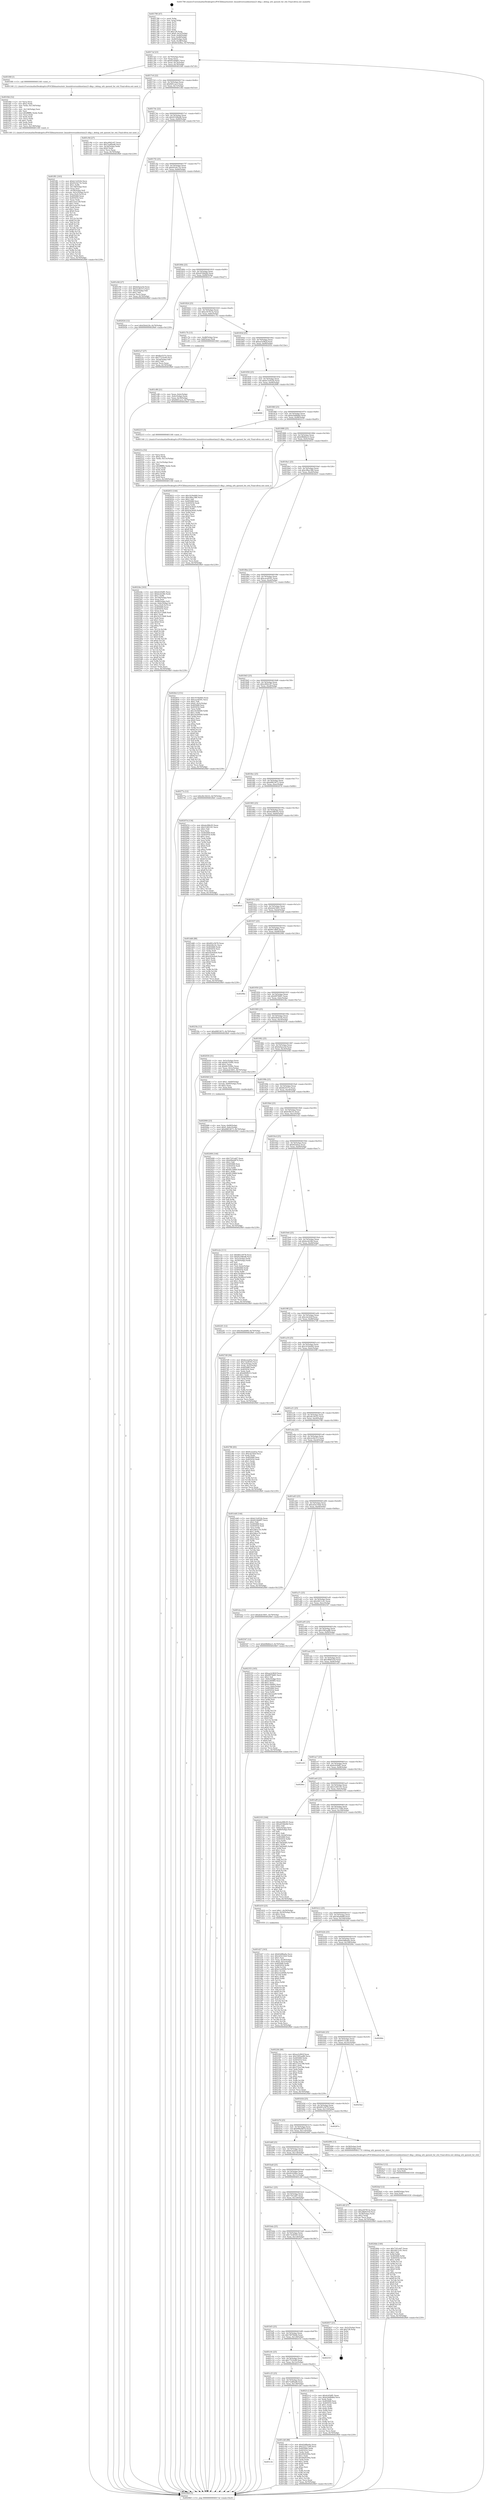 digraph "0x401780" {
  label = "0x401780 (/mnt/c/Users/mathe/Desktop/tcc/POCII/binaries/extr_linuxdriversusbhostimx21-dbg.c_debug_urb_queued_for_etd_Final-ollvm.out::main(0))"
  labelloc = "t"
  node[shape=record]

  Entry [label="",width=0.3,height=0.3,shape=circle,fillcolor=black,style=filled]
  "0x4017af" [label="{
     0x4017af [23]\l
     | [instrs]\l
     &nbsp;&nbsp;0x4017af \<+3\>: mov -0x70(%rbp),%eax\l
     &nbsp;&nbsp;0x4017b2 \<+2\>: mov %eax,%ecx\l
     &nbsp;&nbsp;0x4017b4 \<+6\>: sub $0x8224b807,%ecx\l
     &nbsp;&nbsp;0x4017ba \<+3\>: mov %eax,-0x74(%rbp)\l
     &nbsp;&nbsp;0x4017bd \<+3\>: mov %ecx,-0x78(%rbp)\l
     &nbsp;&nbsp;0x4017c0 \<+6\>: je 0000000000401f48 \<main+0x7c8\>\l
  }"]
  "0x401f48" [label="{
     0x401f48 [5]\l
     | [instrs]\l
     &nbsp;&nbsp;0x401f48 \<+5\>: call 0000000000401160 \<next_i\>\l
     | [calls]\l
     &nbsp;&nbsp;0x401160 \{1\} (/mnt/c/Users/mathe/Desktop/tcc/POCII/binaries/extr_linuxdriversusbhostimx21-dbg.c_debug_urb_queued_for_etd_Final-ollvm.out::next_i)\l
  }"]
  "0x4017c6" [label="{
     0x4017c6 [22]\l
     | [instrs]\l
     &nbsp;&nbsp;0x4017c6 \<+5\>: jmp 00000000004017cb \<main+0x4b\>\l
     &nbsp;&nbsp;0x4017cb \<+3\>: mov -0x74(%rbp),%eax\l
     &nbsp;&nbsp;0x4017ce \<+5\>: sub $0x84f1cac2,%eax\l
     &nbsp;&nbsp;0x4017d3 \<+3\>: mov %eax,-0x7c(%rbp)\l
     &nbsp;&nbsp;0x4017d6 \<+6\>: je 0000000000401c9d \<main+0x51d\>\l
  }"]
  Exit [label="",width=0.3,height=0.3,shape=circle,fillcolor=black,style=filled,peripheries=2]
  "0x401c9d" [label="{
     0x401c9d [27]\l
     | [instrs]\l
     &nbsp;&nbsp;0x401c9d \<+5\>: mov $0xcd942c87,%eax\l
     &nbsp;&nbsp;0x401ca2 \<+5\>: mov $0x7ea80ad8,%ecx\l
     &nbsp;&nbsp;0x401ca7 \<+3\>: mov -0x34(%rbp),%edx\l
     &nbsp;&nbsp;0x401caa \<+3\>: cmp $0x0,%edx\l
     &nbsp;&nbsp;0x401cad \<+3\>: cmove %ecx,%eax\l
     &nbsp;&nbsp;0x401cb0 \<+3\>: mov %eax,-0x70(%rbp)\l
     &nbsp;&nbsp;0x401cb3 \<+5\>: jmp 00000000004029b9 \<main+0x1239\>\l
  }"]
  "0x4017dc" [label="{
     0x4017dc [22]\l
     | [instrs]\l
     &nbsp;&nbsp;0x4017dc \<+5\>: jmp 00000000004017e1 \<main+0x61\>\l
     &nbsp;&nbsp;0x4017e1 \<+3\>: mov -0x74(%rbp),%eax\l
     &nbsp;&nbsp;0x4017e4 \<+5\>: sub $0x92168ed8,%eax\l
     &nbsp;&nbsp;0x4017e9 \<+3\>: mov %eax,-0x80(%rbp)\l
     &nbsp;&nbsp;0x4017ec \<+6\>: je 0000000000401e9d \<main+0x71d\>\l
  }"]
  "0x4024bb" [label="{
     0x4024bb [140]\l
     | [instrs]\l
     &nbsp;&nbsp;0x4024bb \<+5\>: mov $0x7161abf7,%eax\l
     &nbsp;&nbsp;0x4024c0 \<+5\>: mov $0x2fd11c41,%ecx\l
     &nbsp;&nbsp;0x4024c5 \<+2\>: mov $0x1,%dl\l
     &nbsp;&nbsp;0x4024c7 \<+3\>: xor %r8d,%r8d\l
     &nbsp;&nbsp;0x4024ca \<+8\>: mov 0x405068,%r9d\l
     &nbsp;&nbsp;0x4024d2 \<+8\>: mov 0x405054,%r10d\l
     &nbsp;&nbsp;0x4024da \<+4\>: sub $0x1,%r8d\l
     &nbsp;&nbsp;0x4024de \<+3\>: mov %r9d,%r11d\l
     &nbsp;&nbsp;0x4024e1 \<+3\>: add %r8d,%r11d\l
     &nbsp;&nbsp;0x4024e4 \<+4\>: imul %r11d,%r9d\l
     &nbsp;&nbsp;0x4024e8 \<+4\>: and $0x1,%r9d\l
     &nbsp;&nbsp;0x4024ec \<+4\>: cmp $0x0,%r9d\l
     &nbsp;&nbsp;0x4024f0 \<+3\>: sete %bl\l
     &nbsp;&nbsp;0x4024f3 \<+4\>: cmp $0xa,%r10d\l
     &nbsp;&nbsp;0x4024f7 \<+4\>: setl %r14b\l
     &nbsp;&nbsp;0x4024fb \<+3\>: mov %bl,%r15b\l
     &nbsp;&nbsp;0x4024fe \<+4\>: xor $0xff,%r15b\l
     &nbsp;&nbsp;0x402502 \<+3\>: mov %r14b,%r12b\l
     &nbsp;&nbsp;0x402505 \<+4\>: xor $0xff,%r12b\l
     &nbsp;&nbsp;0x402509 \<+3\>: xor $0x0,%dl\l
     &nbsp;&nbsp;0x40250c \<+3\>: mov %r15b,%r13b\l
     &nbsp;&nbsp;0x40250f \<+4\>: and $0x0,%r13b\l
     &nbsp;&nbsp;0x402513 \<+2\>: and %dl,%bl\l
     &nbsp;&nbsp;0x402515 \<+3\>: mov %r12b,%sil\l
     &nbsp;&nbsp;0x402518 \<+4\>: and $0x0,%sil\l
     &nbsp;&nbsp;0x40251c \<+3\>: and %dl,%r14b\l
     &nbsp;&nbsp;0x40251f \<+3\>: or %bl,%r13b\l
     &nbsp;&nbsp;0x402522 \<+3\>: or %r14b,%sil\l
     &nbsp;&nbsp;0x402525 \<+3\>: xor %sil,%r13b\l
     &nbsp;&nbsp;0x402528 \<+3\>: or %r12b,%r15b\l
     &nbsp;&nbsp;0x40252b \<+4\>: xor $0xff,%r15b\l
     &nbsp;&nbsp;0x40252f \<+3\>: or $0x0,%dl\l
     &nbsp;&nbsp;0x402532 \<+3\>: and %dl,%r15b\l
     &nbsp;&nbsp;0x402535 \<+3\>: or %r15b,%r13b\l
     &nbsp;&nbsp;0x402538 \<+4\>: test $0x1,%r13b\l
     &nbsp;&nbsp;0x40253c \<+3\>: cmovne %ecx,%eax\l
     &nbsp;&nbsp;0x40253f \<+3\>: mov %eax,-0x70(%rbp)\l
     &nbsp;&nbsp;0x402542 \<+5\>: jmp 00000000004029b9 \<main+0x1239\>\l
  }"]
  "0x401e9d" [label="{
     0x401e9d [27]\l
     | [instrs]\l
     &nbsp;&nbsp;0x401e9d \<+5\>: mov $0xfa0aea5d,%eax\l
     &nbsp;&nbsp;0x401ea2 \<+5\>: mov $0x2a3fe313,%ecx\l
     &nbsp;&nbsp;0x401ea7 \<+3\>: mov -0x2e(%rbp),%dl\l
     &nbsp;&nbsp;0x401eaa \<+3\>: test $0x1,%dl\l
     &nbsp;&nbsp;0x401ead \<+3\>: cmovne %ecx,%eax\l
     &nbsp;&nbsp;0x401eb0 \<+3\>: mov %eax,-0x70(%rbp)\l
     &nbsp;&nbsp;0x401eb3 \<+5\>: jmp 00000000004029b9 \<main+0x1239\>\l
  }"]
  "0x4017f2" [label="{
     0x4017f2 [25]\l
     | [instrs]\l
     &nbsp;&nbsp;0x4017f2 \<+5\>: jmp 00000000004017f7 \<main+0x77\>\l
     &nbsp;&nbsp;0x4017f7 \<+3\>: mov -0x74(%rbp),%eax\l
     &nbsp;&nbsp;0x4017fa \<+5\>: sub $0x95c0e73e,%eax\l
     &nbsp;&nbsp;0x4017ff \<+6\>: mov %eax,-0x84(%rbp)\l
     &nbsp;&nbsp;0x401805 \<+6\>: je 0000000000402024 \<main+0x8a4\>\l
  }"]
  "0x4024af" [label="{
     0x4024af [12]\l
     | [instrs]\l
     &nbsp;&nbsp;0x4024af \<+4\>: mov -0x68(%rbp),%rsi\l
     &nbsp;&nbsp;0x4024b3 \<+3\>: mov %rsi,%rdi\l
     &nbsp;&nbsp;0x4024b6 \<+5\>: call 0000000000401030 \<free@plt\>\l
     | [calls]\l
     &nbsp;&nbsp;0x401030 \{1\} (unknown)\l
  }"]
  "0x402024" [label="{
     0x402024 [12]\l
     | [instrs]\l
     &nbsp;&nbsp;0x402024 \<+7\>: movl $0xf2feb22b,-0x70(%rbp)\l
     &nbsp;&nbsp;0x40202b \<+5\>: jmp 00000000004029b9 \<main+0x1239\>\l
  }"]
  "0x40180b" [label="{
     0x40180b [25]\l
     | [instrs]\l
     &nbsp;&nbsp;0x40180b \<+5\>: jmp 0000000000401810 \<main+0x90\>\l
     &nbsp;&nbsp;0x401810 \<+3\>: mov -0x74(%rbp),%eax\l
     &nbsp;&nbsp;0x401813 \<+5\>: sub $0xa018de8d,%eax\l
     &nbsp;&nbsp;0x401818 \<+6\>: mov %eax,-0x88(%rbp)\l
     &nbsp;&nbsp;0x40181e \<+6\>: je 00000000004021a7 \<main+0xa27\>\l
  }"]
  "0x4024a3" [label="{
     0x4024a3 [12]\l
     | [instrs]\l
     &nbsp;&nbsp;0x4024a3 \<+4\>: mov -0x58(%rbp),%rsi\l
     &nbsp;&nbsp;0x4024a7 \<+3\>: mov %rsi,%rdi\l
     &nbsp;&nbsp;0x4024aa \<+5\>: call 0000000000401030 \<free@plt\>\l
     | [calls]\l
     &nbsp;&nbsp;0x401030 \{1\} (unknown)\l
  }"]
  "0x4021a7" [label="{
     0x4021a7 [27]\l
     | [instrs]\l
     &nbsp;&nbsp;0x4021a7 \<+5\>: mov $0xfbcf337e,%eax\l
     &nbsp;&nbsp;0x4021ac \<+5\>: mov $0x7721fc69,%ecx\l
     &nbsp;&nbsp;0x4021b1 \<+3\>: mov -0x2d(%rbp),%dl\l
     &nbsp;&nbsp;0x4021b4 \<+3\>: test $0x1,%dl\l
     &nbsp;&nbsp;0x4021b7 \<+3\>: cmovne %ecx,%eax\l
     &nbsp;&nbsp;0x4021ba \<+3\>: mov %eax,-0x70(%rbp)\l
     &nbsp;&nbsp;0x4021bd \<+5\>: jmp 00000000004029b9 \<main+0x1239\>\l
  }"]
  "0x401824" [label="{
     0x401824 [25]\l
     | [instrs]\l
     &nbsp;&nbsp;0x401824 \<+5\>: jmp 0000000000401829 \<main+0xa9\>\l
     &nbsp;&nbsp;0x401829 \<+3\>: mov -0x74(%rbp),%eax\l
     &nbsp;&nbsp;0x40182c \<+5\>: sub $0xa347813a,%eax\l
     &nbsp;&nbsp;0x401831 \<+6\>: mov %eax,-0x8c(%rbp)\l
     &nbsp;&nbsp;0x401837 \<+6\>: je 0000000000401c7b \<main+0x4fb\>\l
  }"]
  "0x40224e" [label="{
     0x40224e [163]\l
     | [instrs]\l
     &nbsp;&nbsp;0x40224e \<+5\>: mov $0x4cb5bff1,%ecx\l
     &nbsp;&nbsp;0x402253 \<+5\>: mov $0xbceb34b,%edx\l
     &nbsp;&nbsp;0x402258 \<+3\>: mov $0x1,%r8b\l
     &nbsp;&nbsp;0x40225b \<+6\>: mov -0x140(%rbp),%esi\l
     &nbsp;&nbsp;0x402261 \<+3\>: imul %eax,%esi\l
     &nbsp;&nbsp;0x402264 \<+4\>: mov -0x68(%rbp),%r9\l
     &nbsp;&nbsp;0x402268 \<+4\>: movslq -0x6c(%rbp),%r10\l
     &nbsp;&nbsp;0x40226c \<+4\>: mov %esi,(%r9,%r10,4)\l
     &nbsp;&nbsp;0x402270 \<+7\>: mov 0x405068,%eax\l
     &nbsp;&nbsp;0x402277 \<+7\>: mov 0x405054,%esi\l
     &nbsp;&nbsp;0x40227e \<+2\>: mov %eax,%edi\l
     &nbsp;&nbsp;0x402280 \<+6\>: add $0x1b3118d8,%edi\l
     &nbsp;&nbsp;0x402286 \<+3\>: sub $0x1,%edi\l
     &nbsp;&nbsp;0x402289 \<+6\>: sub $0x1b3118d8,%edi\l
     &nbsp;&nbsp;0x40228f \<+3\>: imul %edi,%eax\l
     &nbsp;&nbsp;0x402292 \<+3\>: and $0x1,%eax\l
     &nbsp;&nbsp;0x402295 \<+3\>: cmp $0x0,%eax\l
     &nbsp;&nbsp;0x402298 \<+4\>: sete %r11b\l
     &nbsp;&nbsp;0x40229c \<+3\>: cmp $0xa,%esi\l
     &nbsp;&nbsp;0x40229f \<+3\>: setl %bl\l
     &nbsp;&nbsp;0x4022a2 \<+3\>: mov %r11b,%r14b\l
     &nbsp;&nbsp;0x4022a5 \<+4\>: xor $0xff,%r14b\l
     &nbsp;&nbsp;0x4022a9 \<+3\>: mov %bl,%r15b\l
     &nbsp;&nbsp;0x4022ac \<+4\>: xor $0xff,%r15b\l
     &nbsp;&nbsp;0x4022b0 \<+4\>: xor $0x0,%r8b\l
     &nbsp;&nbsp;0x4022b4 \<+3\>: mov %r14b,%r12b\l
     &nbsp;&nbsp;0x4022b7 \<+4\>: and $0x0,%r12b\l
     &nbsp;&nbsp;0x4022bb \<+3\>: and %r8b,%r11b\l
     &nbsp;&nbsp;0x4022be \<+3\>: mov %r15b,%r13b\l
     &nbsp;&nbsp;0x4022c1 \<+4\>: and $0x0,%r13b\l
     &nbsp;&nbsp;0x4022c5 \<+3\>: and %r8b,%bl\l
     &nbsp;&nbsp;0x4022c8 \<+3\>: or %r11b,%r12b\l
     &nbsp;&nbsp;0x4022cb \<+3\>: or %bl,%r13b\l
     &nbsp;&nbsp;0x4022ce \<+3\>: xor %r13b,%r12b\l
     &nbsp;&nbsp;0x4022d1 \<+3\>: or %r15b,%r14b\l
     &nbsp;&nbsp;0x4022d4 \<+4\>: xor $0xff,%r14b\l
     &nbsp;&nbsp;0x4022d8 \<+4\>: or $0x0,%r8b\l
     &nbsp;&nbsp;0x4022dc \<+3\>: and %r8b,%r14b\l
     &nbsp;&nbsp;0x4022df \<+3\>: or %r14b,%r12b\l
     &nbsp;&nbsp;0x4022e2 \<+4\>: test $0x1,%r12b\l
     &nbsp;&nbsp;0x4022e6 \<+3\>: cmovne %edx,%ecx\l
     &nbsp;&nbsp;0x4022e9 \<+3\>: mov %ecx,-0x70(%rbp)\l
     &nbsp;&nbsp;0x4022ec \<+5\>: jmp 00000000004029b9 \<main+0x1239\>\l
  }"]
  "0x401c7b" [label="{
     0x401c7b [13]\l
     | [instrs]\l
     &nbsp;&nbsp;0x401c7b \<+4\>: mov -0x48(%rbp),%rax\l
     &nbsp;&nbsp;0x401c7f \<+4\>: mov 0x8(%rax),%rdi\l
     &nbsp;&nbsp;0x401c83 \<+5\>: call 0000000000401060 \<atoi@plt\>\l
     | [calls]\l
     &nbsp;&nbsp;0x401060 \{1\} (unknown)\l
  }"]
  "0x40183d" [label="{
     0x40183d [25]\l
     | [instrs]\l
     &nbsp;&nbsp;0x40183d \<+5\>: jmp 0000000000401842 \<main+0xc2\>\l
     &nbsp;&nbsp;0x401842 \<+3\>: mov -0x74(%rbp),%eax\l
     &nbsp;&nbsp;0x401845 \<+5\>: sub $0xaa3c962f,%eax\l
     &nbsp;&nbsp;0x40184a \<+6\>: mov %eax,-0x90(%rbp)\l
     &nbsp;&nbsp;0x401850 \<+6\>: je 000000000040293e \<main+0x11be\>\l
  }"]
  "0x40221a" [label="{
     0x40221a [52]\l
     | [instrs]\l
     &nbsp;&nbsp;0x40221a \<+2\>: xor %ecx,%ecx\l
     &nbsp;&nbsp;0x40221c \<+5\>: mov $0x2,%edx\l
     &nbsp;&nbsp;0x402221 \<+6\>: mov %edx,-0x13c(%rbp)\l
     &nbsp;&nbsp;0x402227 \<+1\>: cltd\l
     &nbsp;&nbsp;0x402228 \<+6\>: mov -0x13c(%rbp),%esi\l
     &nbsp;&nbsp;0x40222e \<+2\>: idiv %esi\l
     &nbsp;&nbsp;0x402230 \<+6\>: imul $0xfffffffe,%edx,%edx\l
     &nbsp;&nbsp;0x402236 \<+2\>: mov %ecx,%edi\l
     &nbsp;&nbsp;0x402238 \<+2\>: sub %edx,%edi\l
     &nbsp;&nbsp;0x40223a \<+2\>: mov %ecx,%edx\l
     &nbsp;&nbsp;0x40223c \<+3\>: sub $0x1,%edx\l
     &nbsp;&nbsp;0x40223f \<+2\>: add %edx,%edi\l
     &nbsp;&nbsp;0x402241 \<+2\>: sub %edi,%ecx\l
     &nbsp;&nbsp;0x402243 \<+6\>: mov %ecx,-0x140(%rbp)\l
     &nbsp;&nbsp;0x402249 \<+5\>: call 0000000000401160 \<next_i\>\l
     | [calls]\l
     &nbsp;&nbsp;0x401160 \{1\} (/mnt/c/Users/mathe/Desktop/tcc/POCII/binaries/extr_linuxdriversusbhostimx21-dbg.c_debug_urb_queued_for_etd_Final-ollvm.out::next_i)\l
  }"]
  "0x40293e" [label="{
     0x40293e\l
  }", style=dashed]
  "0x401856" [label="{
     0x401856 [25]\l
     | [instrs]\l
     &nbsp;&nbsp;0x401856 \<+5\>: jmp 000000000040185b \<main+0xdb\>\l
     &nbsp;&nbsp;0x40185b \<+3\>: mov -0x74(%rbp),%eax\l
     &nbsp;&nbsp;0x40185e \<+5\>: sub $0xb13c652b,%eax\l
     &nbsp;&nbsp;0x401863 \<+6\>: mov %eax,-0x94(%rbp)\l
     &nbsp;&nbsp;0x401869 \<+6\>: je 0000000000402886 \<main+0x1106\>\l
  }"]
  "0x402066" [label="{
     0x402066 [23]\l
     | [instrs]\l
     &nbsp;&nbsp;0x402066 \<+4\>: mov %rax,-0x68(%rbp)\l
     &nbsp;&nbsp;0x40206a \<+7\>: movl $0x0,-0x6c(%rbp)\l
     &nbsp;&nbsp;0x402071 \<+7\>: movl $0xd9853675,-0x70(%rbp)\l
     &nbsp;&nbsp;0x402078 \<+5\>: jmp 00000000004029b9 \<main+0x1239\>\l
  }"]
  "0x402886" [label="{
     0x402886\l
  }", style=dashed]
  "0x40186f" [label="{
     0x40186f [25]\l
     | [instrs]\l
     &nbsp;&nbsp;0x40186f \<+5\>: jmp 0000000000401874 \<main+0xf4\>\l
     &nbsp;&nbsp;0x401874 \<+3\>: mov -0x74(%rbp),%eax\l
     &nbsp;&nbsp;0x401877 \<+5\>: sub $0xb2dd8dbd,%eax\l
     &nbsp;&nbsp;0x40187c \<+6\>: mov %eax,-0x98(%rbp)\l
     &nbsp;&nbsp;0x401882 \<+6\>: je 0000000000402215 \<main+0xa95\>\l
  }"]
  "0x401f81" [label="{
     0x401f81 [163]\l
     | [instrs]\l
     &nbsp;&nbsp;0x401f81 \<+5\>: mov $0xb13c652b,%ecx\l
     &nbsp;&nbsp;0x401f86 \<+5\>: mov $0x95c0e73e,%edx\l
     &nbsp;&nbsp;0x401f8b \<+3\>: mov $0x1,%r8b\l
     &nbsp;&nbsp;0x401f8e \<+6\>: mov -0x138(%rbp),%esi\l
     &nbsp;&nbsp;0x401f94 \<+3\>: imul %eax,%esi\l
     &nbsp;&nbsp;0x401f97 \<+4\>: mov -0x58(%rbp),%r9\l
     &nbsp;&nbsp;0x401f9b \<+4\>: movslq -0x5c(%rbp),%r10\l
     &nbsp;&nbsp;0x401f9f \<+4\>: mov %esi,(%r9,%r10,4)\l
     &nbsp;&nbsp;0x401fa3 \<+7\>: mov 0x405068,%eax\l
     &nbsp;&nbsp;0x401faa \<+7\>: mov 0x405054,%esi\l
     &nbsp;&nbsp;0x401fb1 \<+2\>: mov %eax,%edi\l
     &nbsp;&nbsp;0x401fb3 \<+6\>: sub $0x1eeac1f0,%edi\l
     &nbsp;&nbsp;0x401fb9 \<+3\>: sub $0x1,%edi\l
     &nbsp;&nbsp;0x401fbc \<+6\>: add $0x1eeac1f0,%edi\l
     &nbsp;&nbsp;0x401fc2 \<+3\>: imul %edi,%eax\l
     &nbsp;&nbsp;0x401fc5 \<+3\>: and $0x1,%eax\l
     &nbsp;&nbsp;0x401fc8 \<+3\>: cmp $0x0,%eax\l
     &nbsp;&nbsp;0x401fcb \<+4\>: sete %r11b\l
     &nbsp;&nbsp;0x401fcf \<+3\>: cmp $0xa,%esi\l
     &nbsp;&nbsp;0x401fd2 \<+3\>: setl %bl\l
     &nbsp;&nbsp;0x401fd5 \<+3\>: mov %r11b,%r14b\l
     &nbsp;&nbsp;0x401fd8 \<+4\>: xor $0xff,%r14b\l
     &nbsp;&nbsp;0x401fdc \<+3\>: mov %bl,%r15b\l
     &nbsp;&nbsp;0x401fdf \<+4\>: xor $0xff,%r15b\l
     &nbsp;&nbsp;0x401fe3 \<+4\>: xor $0x1,%r8b\l
     &nbsp;&nbsp;0x401fe7 \<+3\>: mov %r14b,%r12b\l
     &nbsp;&nbsp;0x401fea \<+4\>: and $0xff,%r12b\l
     &nbsp;&nbsp;0x401fee \<+3\>: and %r8b,%r11b\l
     &nbsp;&nbsp;0x401ff1 \<+3\>: mov %r15b,%r13b\l
     &nbsp;&nbsp;0x401ff4 \<+4\>: and $0xff,%r13b\l
     &nbsp;&nbsp;0x401ff8 \<+3\>: and %r8b,%bl\l
     &nbsp;&nbsp;0x401ffb \<+3\>: or %r11b,%r12b\l
     &nbsp;&nbsp;0x401ffe \<+3\>: or %bl,%r13b\l
     &nbsp;&nbsp;0x402001 \<+3\>: xor %r13b,%r12b\l
     &nbsp;&nbsp;0x402004 \<+3\>: or %r15b,%r14b\l
     &nbsp;&nbsp;0x402007 \<+4\>: xor $0xff,%r14b\l
     &nbsp;&nbsp;0x40200b \<+4\>: or $0x1,%r8b\l
     &nbsp;&nbsp;0x40200f \<+3\>: and %r8b,%r14b\l
     &nbsp;&nbsp;0x402012 \<+3\>: or %r14b,%r12b\l
     &nbsp;&nbsp;0x402015 \<+4\>: test $0x1,%r12b\l
     &nbsp;&nbsp;0x402019 \<+3\>: cmovne %edx,%ecx\l
     &nbsp;&nbsp;0x40201c \<+3\>: mov %ecx,-0x70(%rbp)\l
     &nbsp;&nbsp;0x40201f \<+5\>: jmp 00000000004029b9 \<main+0x1239\>\l
  }"]
  "0x402215" [label="{
     0x402215 [5]\l
     | [instrs]\l
     &nbsp;&nbsp;0x402215 \<+5\>: call 0000000000401160 \<next_i\>\l
     | [calls]\l
     &nbsp;&nbsp;0x401160 \{1\} (/mnt/c/Users/mathe/Desktop/tcc/POCII/binaries/extr_linuxdriversusbhostimx21-dbg.c_debug_urb_queued_for_etd_Final-ollvm.out::next_i)\l
  }"]
  "0x401888" [label="{
     0x401888 [25]\l
     | [instrs]\l
     &nbsp;&nbsp;0x401888 \<+5\>: jmp 000000000040188d \<main+0x10d\>\l
     &nbsp;&nbsp;0x40188d \<+3\>: mov -0x74(%rbp),%eax\l
     &nbsp;&nbsp;0x401890 \<+5\>: sub $0xb98d6ee3,%eax\l
     &nbsp;&nbsp;0x401895 \<+6\>: mov %eax,-0x9c(%rbp)\l
     &nbsp;&nbsp;0x40189b \<+6\>: je 0000000000402653 \<main+0xed3\>\l
  }"]
  "0x401f4d" [label="{
     0x401f4d [52]\l
     | [instrs]\l
     &nbsp;&nbsp;0x401f4d \<+2\>: xor %ecx,%ecx\l
     &nbsp;&nbsp;0x401f4f \<+5\>: mov $0x2,%edx\l
     &nbsp;&nbsp;0x401f54 \<+6\>: mov %edx,-0x134(%rbp)\l
     &nbsp;&nbsp;0x401f5a \<+1\>: cltd\l
     &nbsp;&nbsp;0x401f5b \<+6\>: mov -0x134(%rbp),%esi\l
     &nbsp;&nbsp;0x401f61 \<+2\>: idiv %esi\l
     &nbsp;&nbsp;0x401f63 \<+6\>: imul $0xfffffffe,%edx,%edx\l
     &nbsp;&nbsp;0x401f69 \<+2\>: mov %ecx,%edi\l
     &nbsp;&nbsp;0x401f6b \<+2\>: sub %edx,%edi\l
     &nbsp;&nbsp;0x401f6d \<+2\>: mov %ecx,%edx\l
     &nbsp;&nbsp;0x401f6f \<+3\>: sub $0x1,%edx\l
     &nbsp;&nbsp;0x401f72 \<+2\>: add %edx,%edi\l
     &nbsp;&nbsp;0x401f74 \<+2\>: sub %edi,%ecx\l
     &nbsp;&nbsp;0x401f76 \<+6\>: mov %ecx,-0x138(%rbp)\l
     &nbsp;&nbsp;0x401f7c \<+5\>: call 0000000000401160 \<next_i\>\l
     | [calls]\l
     &nbsp;&nbsp;0x401160 \{1\} (/mnt/c/Users/mathe/Desktop/tcc/POCII/binaries/extr_linuxdriversusbhostimx21-dbg.c_debug_urb_queued_for_etd_Final-ollvm.out::next_i)\l
  }"]
  "0x402653" [label="{
     0x402653 [144]\l
     | [instrs]\l
     &nbsp;&nbsp;0x402653 \<+5\>: mov $0x1618e840,%eax\l
     &nbsp;&nbsp;0x402658 \<+5\>: mov $0xc98ac386,%ecx\l
     &nbsp;&nbsp;0x40265d \<+2\>: mov $0x1,%dl\l
     &nbsp;&nbsp;0x40265f \<+7\>: mov 0x405068,%esi\l
     &nbsp;&nbsp;0x402666 \<+7\>: mov 0x405054,%edi\l
     &nbsp;&nbsp;0x40266d \<+3\>: mov %esi,%r8d\l
     &nbsp;&nbsp;0x402670 \<+7\>: sub $0xfcbc9ed5,%r8d\l
     &nbsp;&nbsp;0x402677 \<+4\>: sub $0x1,%r8d\l
     &nbsp;&nbsp;0x40267b \<+7\>: add $0xfcbc9ed5,%r8d\l
     &nbsp;&nbsp;0x402682 \<+4\>: imul %r8d,%esi\l
     &nbsp;&nbsp;0x402686 \<+3\>: and $0x1,%esi\l
     &nbsp;&nbsp;0x402689 \<+3\>: cmp $0x0,%esi\l
     &nbsp;&nbsp;0x40268c \<+4\>: sete %r9b\l
     &nbsp;&nbsp;0x402690 \<+3\>: cmp $0xa,%edi\l
     &nbsp;&nbsp;0x402693 \<+4\>: setl %r10b\l
     &nbsp;&nbsp;0x402697 \<+3\>: mov %r9b,%r11b\l
     &nbsp;&nbsp;0x40269a \<+4\>: xor $0xff,%r11b\l
     &nbsp;&nbsp;0x40269e \<+3\>: mov %r10b,%bl\l
     &nbsp;&nbsp;0x4026a1 \<+3\>: xor $0xff,%bl\l
     &nbsp;&nbsp;0x4026a4 \<+3\>: xor $0x0,%dl\l
     &nbsp;&nbsp;0x4026a7 \<+3\>: mov %r11b,%r14b\l
     &nbsp;&nbsp;0x4026aa \<+4\>: and $0x0,%r14b\l
     &nbsp;&nbsp;0x4026ae \<+3\>: and %dl,%r9b\l
     &nbsp;&nbsp;0x4026b1 \<+3\>: mov %bl,%r15b\l
     &nbsp;&nbsp;0x4026b4 \<+4\>: and $0x0,%r15b\l
     &nbsp;&nbsp;0x4026b8 \<+3\>: and %dl,%r10b\l
     &nbsp;&nbsp;0x4026bb \<+3\>: or %r9b,%r14b\l
     &nbsp;&nbsp;0x4026be \<+3\>: or %r10b,%r15b\l
     &nbsp;&nbsp;0x4026c1 \<+3\>: xor %r15b,%r14b\l
     &nbsp;&nbsp;0x4026c4 \<+3\>: or %bl,%r11b\l
     &nbsp;&nbsp;0x4026c7 \<+4\>: xor $0xff,%r11b\l
     &nbsp;&nbsp;0x4026cb \<+3\>: or $0x0,%dl\l
     &nbsp;&nbsp;0x4026ce \<+3\>: and %dl,%r11b\l
     &nbsp;&nbsp;0x4026d1 \<+3\>: or %r11b,%r14b\l
     &nbsp;&nbsp;0x4026d4 \<+4\>: test $0x1,%r14b\l
     &nbsp;&nbsp;0x4026d8 \<+3\>: cmovne %ecx,%eax\l
     &nbsp;&nbsp;0x4026db \<+3\>: mov %eax,-0x70(%rbp)\l
     &nbsp;&nbsp;0x4026de \<+5\>: jmp 00000000004029b9 \<main+0x1239\>\l
  }"]
  "0x4018a1" [label="{
     0x4018a1 [25]\l
     | [instrs]\l
     &nbsp;&nbsp;0x4018a1 \<+5\>: jmp 00000000004018a6 \<main+0x126\>\l
     &nbsp;&nbsp;0x4018a6 \<+3\>: mov -0x74(%rbp),%eax\l
     &nbsp;&nbsp;0x4018a9 \<+5\>: sub $0xc98ac386,%eax\l
     &nbsp;&nbsp;0x4018ae \<+6\>: mov %eax,-0xa0(%rbp)\l
     &nbsp;&nbsp;0x4018b4 \<+6\>: je 00000000004026e3 \<main+0xf63\>\l
  }"]
  "0x401d27" [label="{
     0x401d27 [163]\l
     | [instrs]\l
     &nbsp;&nbsp;0x401d27 \<+5\>: mov $0x62d8ba6a,%ecx\l
     &nbsp;&nbsp;0x401d2c \<+5\>: mov $0x2d3e10e6,%edx\l
     &nbsp;&nbsp;0x401d31 \<+3\>: mov $0x1,%sil\l
     &nbsp;&nbsp;0x401d34 \<+4\>: mov %rax,-0x58(%rbp)\l
     &nbsp;&nbsp;0x401d38 \<+7\>: movl $0x0,-0x5c(%rbp)\l
     &nbsp;&nbsp;0x401d3f \<+8\>: mov 0x405068,%r8d\l
     &nbsp;&nbsp;0x401d47 \<+8\>: mov 0x405054,%r9d\l
     &nbsp;&nbsp;0x401d4f \<+3\>: mov %r8d,%r10d\l
     &nbsp;&nbsp;0x401d52 \<+7\>: add $0xe1ee0094,%r10d\l
     &nbsp;&nbsp;0x401d59 \<+4\>: sub $0x1,%r10d\l
     &nbsp;&nbsp;0x401d5d \<+7\>: sub $0xe1ee0094,%r10d\l
     &nbsp;&nbsp;0x401d64 \<+4\>: imul %r10d,%r8d\l
     &nbsp;&nbsp;0x401d68 \<+4\>: and $0x1,%r8d\l
     &nbsp;&nbsp;0x401d6c \<+4\>: cmp $0x0,%r8d\l
     &nbsp;&nbsp;0x401d70 \<+4\>: sete %r11b\l
     &nbsp;&nbsp;0x401d74 \<+4\>: cmp $0xa,%r9d\l
     &nbsp;&nbsp;0x401d78 \<+3\>: setl %bl\l
     &nbsp;&nbsp;0x401d7b \<+3\>: mov %r11b,%r14b\l
     &nbsp;&nbsp;0x401d7e \<+4\>: xor $0xff,%r14b\l
     &nbsp;&nbsp;0x401d82 \<+3\>: mov %bl,%r15b\l
     &nbsp;&nbsp;0x401d85 \<+4\>: xor $0xff,%r15b\l
     &nbsp;&nbsp;0x401d89 \<+4\>: xor $0x1,%sil\l
     &nbsp;&nbsp;0x401d8d \<+3\>: mov %r14b,%r12b\l
     &nbsp;&nbsp;0x401d90 \<+4\>: and $0xff,%r12b\l
     &nbsp;&nbsp;0x401d94 \<+3\>: and %sil,%r11b\l
     &nbsp;&nbsp;0x401d97 \<+3\>: mov %r15b,%r13b\l
     &nbsp;&nbsp;0x401d9a \<+4\>: and $0xff,%r13b\l
     &nbsp;&nbsp;0x401d9e \<+3\>: and %sil,%bl\l
     &nbsp;&nbsp;0x401da1 \<+3\>: or %r11b,%r12b\l
     &nbsp;&nbsp;0x401da4 \<+3\>: or %bl,%r13b\l
     &nbsp;&nbsp;0x401da7 \<+3\>: xor %r13b,%r12b\l
     &nbsp;&nbsp;0x401daa \<+3\>: or %r15b,%r14b\l
     &nbsp;&nbsp;0x401dad \<+4\>: xor $0xff,%r14b\l
     &nbsp;&nbsp;0x401db1 \<+4\>: or $0x1,%sil\l
     &nbsp;&nbsp;0x401db5 \<+3\>: and %sil,%r14b\l
     &nbsp;&nbsp;0x401db8 \<+3\>: or %r14b,%r12b\l
     &nbsp;&nbsp;0x401dbb \<+4\>: test $0x1,%r12b\l
     &nbsp;&nbsp;0x401dbf \<+3\>: cmovne %edx,%ecx\l
     &nbsp;&nbsp;0x401dc2 \<+3\>: mov %ecx,-0x70(%rbp)\l
     &nbsp;&nbsp;0x401dc5 \<+5\>: jmp 00000000004029b9 \<main+0x1239\>\l
  }"]
  "0x4026e3" [label="{
     0x4026e3 [151]\l
     | [instrs]\l
     &nbsp;&nbsp;0x4026e3 \<+5\>: mov $0x1618e840,%eax\l
     &nbsp;&nbsp;0x4026e8 \<+5\>: mov $0xcace6591,%ecx\l
     &nbsp;&nbsp;0x4026ed \<+2\>: mov $0x1,%dl\l
     &nbsp;&nbsp;0x4026ef \<+7\>: movl $0x0,-0x3c(%rbp)\l
     &nbsp;&nbsp;0x4026f6 \<+7\>: mov 0x405068,%esi\l
     &nbsp;&nbsp;0x4026fd \<+7\>: mov 0x405054,%edi\l
     &nbsp;&nbsp;0x402704 \<+3\>: mov %esi,%r8d\l
     &nbsp;&nbsp;0x402707 \<+7\>: sub $0x10c64049,%r8d\l
     &nbsp;&nbsp;0x40270e \<+4\>: sub $0x1,%r8d\l
     &nbsp;&nbsp;0x402712 \<+7\>: add $0x10c64049,%r8d\l
     &nbsp;&nbsp;0x402719 \<+4\>: imul %r8d,%esi\l
     &nbsp;&nbsp;0x40271d \<+3\>: and $0x1,%esi\l
     &nbsp;&nbsp;0x402720 \<+3\>: cmp $0x0,%esi\l
     &nbsp;&nbsp;0x402723 \<+4\>: sete %r9b\l
     &nbsp;&nbsp;0x402727 \<+3\>: cmp $0xa,%edi\l
     &nbsp;&nbsp;0x40272a \<+4\>: setl %r10b\l
     &nbsp;&nbsp;0x40272e \<+3\>: mov %r9b,%r11b\l
     &nbsp;&nbsp;0x402731 \<+4\>: xor $0xff,%r11b\l
     &nbsp;&nbsp;0x402735 \<+3\>: mov %r10b,%bl\l
     &nbsp;&nbsp;0x402738 \<+3\>: xor $0xff,%bl\l
     &nbsp;&nbsp;0x40273b \<+3\>: xor $0x1,%dl\l
     &nbsp;&nbsp;0x40273e \<+3\>: mov %r11b,%r14b\l
     &nbsp;&nbsp;0x402741 \<+4\>: and $0xff,%r14b\l
     &nbsp;&nbsp;0x402745 \<+3\>: and %dl,%r9b\l
     &nbsp;&nbsp;0x402748 \<+3\>: mov %bl,%r15b\l
     &nbsp;&nbsp;0x40274b \<+4\>: and $0xff,%r15b\l
     &nbsp;&nbsp;0x40274f \<+3\>: and %dl,%r10b\l
     &nbsp;&nbsp;0x402752 \<+3\>: or %r9b,%r14b\l
     &nbsp;&nbsp;0x402755 \<+3\>: or %r10b,%r15b\l
     &nbsp;&nbsp;0x402758 \<+3\>: xor %r15b,%r14b\l
     &nbsp;&nbsp;0x40275b \<+3\>: or %bl,%r11b\l
     &nbsp;&nbsp;0x40275e \<+4\>: xor $0xff,%r11b\l
     &nbsp;&nbsp;0x402762 \<+3\>: or $0x1,%dl\l
     &nbsp;&nbsp;0x402765 \<+3\>: and %dl,%r11b\l
     &nbsp;&nbsp;0x402768 \<+3\>: or %r11b,%r14b\l
     &nbsp;&nbsp;0x40276b \<+4\>: test $0x1,%r14b\l
     &nbsp;&nbsp;0x40276f \<+3\>: cmovne %ecx,%eax\l
     &nbsp;&nbsp;0x402772 \<+3\>: mov %eax,-0x70(%rbp)\l
     &nbsp;&nbsp;0x402775 \<+5\>: jmp 00000000004029b9 \<main+0x1239\>\l
  }"]
  "0x4018ba" [label="{
     0x4018ba [25]\l
     | [instrs]\l
     &nbsp;&nbsp;0x4018ba \<+5\>: jmp 00000000004018bf \<main+0x13f\>\l
     &nbsp;&nbsp;0x4018bf \<+3\>: mov -0x74(%rbp),%eax\l
     &nbsp;&nbsp;0x4018c2 \<+5\>: sub $0xcace6591,%eax\l
     &nbsp;&nbsp;0x4018c7 \<+6\>: mov %eax,-0xa4(%rbp)\l
     &nbsp;&nbsp;0x4018cd \<+6\>: je 000000000040277a \<main+0xffa\>\l
  }"]
  "0x401c3e" [label="{
     0x401c3e\l
  }", style=dashed]
  "0x40277a" [label="{
     0x40277a [12]\l
     | [instrs]\l
     &nbsp;&nbsp;0x40277a \<+7\>: movl $0x26c34222,-0x70(%rbp)\l
     &nbsp;&nbsp;0x402781 \<+5\>: jmp 00000000004029b9 \<main+0x1239\>\l
  }"]
  "0x4018d3" [label="{
     0x4018d3 [25]\l
     | [instrs]\l
     &nbsp;&nbsp;0x4018d3 \<+5\>: jmp 00000000004018d8 \<main+0x158\>\l
     &nbsp;&nbsp;0x4018d8 \<+3\>: mov -0x74(%rbp),%eax\l
     &nbsp;&nbsp;0x4018db \<+5\>: sub $0xcd942c87,%eax\l
     &nbsp;&nbsp;0x4018e0 \<+6\>: mov %eax,-0xa8(%rbp)\l
     &nbsp;&nbsp;0x4018e6 \<+6\>: je 0000000000402553 \<main+0xdd3\>\l
  }"]
  "0x401cb8" [label="{
     0x401cb8 [88]\l
     | [instrs]\l
     &nbsp;&nbsp;0x401cb8 \<+5\>: mov $0x62d8ba6a,%eax\l
     &nbsp;&nbsp;0x401cbd \<+5\>: mov $0x52217c68,%ecx\l
     &nbsp;&nbsp;0x401cc2 \<+7\>: mov 0x405068,%edx\l
     &nbsp;&nbsp;0x401cc9 \<+7\>: mov 0x405054,%esi\l
     &nbsp;&nbsp;0x401cd0 \<+2\>: mov %edx,%edi\l
     &nbsp;&nbsp;0x401cd2 \<+6\>: sub $0x49e8294a,%edi\l
     &nbsp;&nbsp;0x401cd8 \<+3\>: sub $0x1,%edi\l
     &nbsp;&nbsp;0x401cdb \<+6\>: add $0x49e8294a,%edi\l
     &nbsp;&nbsp;0x401ce1 \<+3\>: imul %edi,%edx\l
     &nbsp;&nbsp;0x401ce4 \<+3\>: and $0x1,%edx\l
     &nbsp;&nbsp;0x401ce7 \<+3\>: cmp $0x0,%edx\l
     &nbsp;&nbsp;0x401cea \<+4\>: sete %r8b\l
     &nbsp;&nbsp;0x401cee \<+3\>: cmp $0xa,%esi\l
     &nbsp;&nbsp;0x401cf1 \<+4\>: setl %r9b\l
     &nbsp;&nbsp;0x401cf5 \<+3\>: mov %r8b,%r10b\l
     &nbsp;&nbsp;0x401cf8 \<+3\>: and %r9b,%r10b\l
     &nbsp;&nbsp;0x401cfb \<+3\>: xor %r9b,%r8b\l
     &nbsp;&nbsp;0x401cfe \<+3\>: or %r8b,%r10b\l
     &nbsp;&nbsp;0x401d01 \<+4\>: test $0x1,%r10b\l
     &nbsp;&nbsp;0x401d05 \<+3\>: cmovne %ecx,%eax\l
     &nbsp;&nbsp;0x401d08 \<+3\>: mov %eax,-0x70(%rbp)\l
     &nbsp;&nbsp;0x401d0b \<+5\>: jmp 00000000004029b9 \<main+0x1239\>\l
  }"]
  "0x402553" [label="{
     0x402553\l
  }", style=dashed]
  "0x4018ec" [label="{
     0x4018ec [25]\l
     | [instrs]\l
     &nbsp;&nbsp;0x4018ec \<+5\>: jmp 00000000004018f1 \<main+0x171\>\l
     &nbsp;&nbsp;0x4018f1 \<+3\>: mov -0x74(%rbp),%eax\l
     &nbsp;&nbsp;0x4018f4 \<+5\>: sub $0xd9853675,%eax\l
     &nbsp;&nbsp;0x4018f9 \<+6\>: mov %eax,-0xac(%rbp)\l
     &nbsp;&nbsp;0x4018ff \<+6\>: je 000000000040207d \<main+0x8fd\>\l
  }"]
  "0x401c25" [label="{
     0x401c25 [25]\l
     | [instrs]\l
     &nbsp;&nbsp;0x401c25 \<+5\>: jmp 0000000000401c2a \<main+0x4aa\>\l
     &nbsp;&nbsp;0x401c2a \<+3\>: mov -0x74(%rbp),%eax\l
     &nbsp;&nbsp;0x401c2d \<+5\>: sub $0x7ea80ad8,%eax\l
     &nbsp;&nbsp;0x401c32 \<+6\>: mov %eax,-0x130(%rbp)\l
     &nbsp;&nbsp;0x401c38 \<+6\>: je 0000000000401cb8 \<main+0x538\>\l
  }"]
  "0x40207d" [label="{
     0x40207d [134]\l
     | [instrs]\l
     &nbsp;&nbsp;0x40207d \<+5\>: mov $0xda288c05,%eax\l
     &nbsp;&nbsp;0x402082 \<+5\>: mov $0x51d015f1,%ecx\l
     &nbsp;&nbsp;0x402087 \<+2\>: mov $0x1,%dl\l
     &nbsp;&nbsp;0x402089 \<+2\>: xor %esi,%esi\l
     &nbsp;&nbsp;0x40208b \<+7\>: mov 0x405068,%edi\l
     &nbsp;&nbsp;0x402092 \<+8\>: mov 0x405054,%r8d\l
     &nbsp;&nbsp;0x40209a \<+3\>: sub $0x1,%esi\l
     &nbsp;&nbsp;0x40209d \<+3\>: mov %edi,%r9d\l
     &nbsp;&nbsp;0x4020a0 \<+3\>: add %esi,%r9d\l
     &nbsp;&nbsp;0x4020a3 \<+4\>: imul %r9d,%edi\l
     &nbsp;&nbsp;0x4020a7 \<+3\>: and $0x1,%edi\l
     &nbsp;&nbsp;0x4020aa \<+3\>: cmp $0x0,%edi\l
     &nbsp;&nbsp;0x4020ad \<+4\>: sete %r10b\l
     &nbsp;&nbsp;0x4020b1 \<+4\>: cmp $0xa,%r8d\l
     &nbsp;&nbsp;0x4020b5 \<+4\>: setl %r11b\l
     &nbsp;&nbsp;0x4020b9 \<+3\>: mov %r10b,%bl\l
     &nbsp;&nbsp;0x4020bc \<+3\>: xor $0xff,%bl\l
     &nbsp;&nbsp;0x4020bf \<+3\>: mov %r11b,%r14b\l
     &nbsp;&nbsp;0x4020c2 \<+4\>: xor $0xff,%r14b\l
     &nbsp;&nbsp;0x4020c6 \<+3\>: xor $0x1,%dl\l
     &nbsp;&nbsp;0x4020c9 \<+3\>: mov %bl,%r15b\l
     &nbsp;&nbsp;0x4020cc \<+4\>: and $0xff,%r15b\l
     &nbsp;&nbsp;0x4020d0 \<+3\>: and %dl,%r10b\l
     &nbsp;&nbsp;0x4020d3 \<+3\>: mov %r14b,%r12b\l
     &nbsp;&nbsp;0x4020d6 \<+4\>: and $0xff,%r12b\l
     &nbsp;&nbsp;0x4020da \<+3\>: and %dl,%r11b\l
     &nbsp;&nbsp;0x4020dd \<+3\>: or %r10b,%r15b\l
     &nbsp;&nbsp;0x4020e0 \<+3\>: or %r11b,%r12b\l
     &nbsp;&nbsp;0x4020e3 \<+3\>: xor %r12b,%r15b\l
     &nbsp;&nbsp;0x4020e6 \<+3\>: or %r14b,%bl\l
     &nbsp;&nbsp;0x4020e9 \<+3\>: xor $0xff,%bl\l
     &nbsp;&nbsp;0x4020ec \<+3\>: or $0x1,%dl\l
     &nbsp;&nbsp;0x4020ef \<+2\>: and %dl,%bl\l
     &nbsp;&nbsp;0x4020f1 \<+3\>: or %bl,%r15b\l
     &nbsp;&nbsp;0x4020f4 \<+4\>: test $0x1,%r15b\l
     &nbsp;&nbsp;0x4020f8 \<+3\>: cmovne %ecx,%eax\l
     &nbsp;&nbsp;0x4020fb \<+3\>: mov %eax,-0x70(%rbp)\l
     &nbsp;&nbsp;0x4020fe \<+5\>: jmp 00000000004029b9 \<main+0x1239\>\l
  }"]
  "0x401905" [label="{
     0x401905 [25]\l
     | [instrs]\l
     &nbsp;&nbsp;0x401905 \<+5\>: jmp 000000000040190a \<main+0x18a\>\l
     &nbsp;&nbsp;0x40190a \<+3\>: mov -0x74(%rbp),%eax\l
     &nbsp;&nbsp;0x40190d \<+5\>: sub $0xda288c05,%eax\l
     &nbsp;&nbsp;0x401912 \<+6\>: mov %eax,-0xb0(%rbp)\l
     &nbsp;&nbsp;0x401918 \<+6\>: je 00000000004028e0 \<main+0x1160\>\l
  }"]
  "0x4021c2" [label="{
     0x4021c2 [83]\l
     | [instrs]\l
     &nbsp;&nbsp;0x4021c2 \<+5\>: mov $0x4cb5bff1,%eax\l
     &nbsp;&nbsp;0x4021c7 \<+5\>: mov $0xb2dd8dbd,%ecx\l
     &nbsp;&nbsp;0x4021cc \<+2\>: xor %edx,%edx\l
     &nbsp;&nbsp;0x4021ce \<+7\>: mov 0x405068,%esi\l
     &nbsp;&nbsp;0x4021d5 \<+7\>: mov 0x405054,%edi\l
     &nbsp;&nbsp;0x4021dc \<+3\>: sub $0x1,%edx\l
     &nbsp;&nbsp;0x4021df \<+3\>: mov %esi,%r8d\l
     &nbsp;&nbsp;0x4021e2 \<+3\>: add %edx,%r8d\l
     &nbsp;&nbsp;0x4021e5 \<+4\>: imul %r8d,%esi\l
     &nbsp;&nbsp;0x4021e9 \<+3\>: and $0x1,%esi\l
     &nbsp;&nbsp;0x4021ec \<+3\>: cmp $0x0,%esi\l
     &nbsp;&nbsp;0x4021ef \<+4\>: sete %r9b\l
     &nbsp;&nbsp;0x4021f3 \<+3\>: cmp $0xa,%edi\l
     &nbsp;&nbsp;0x4021f6 \<+4\>: setl %r10b\l
     &nbsp;&nbsp;0x4021fa \<+3\>: mov %r9b,%r11b\l
     &nbsp;&nbsp;0x4021fd \<+3\>: and %r10b,%r11b\l
     &nbsp;&nbsp;0x402200 \<+3\>: xor %r10b,%r9b\l
     &nbsp;&nbsp;0x402203 \<+3\>: or %r9b,%r11b\l
     &nbsp;&nbsp;0x402206 \<+4\>: test $0x1,%r11b\l
     &nbsp;&nbsp;0x40220a \<+3\>: cmovne %ecx,%eax\l
     &nbsp;&nbsp;0x40220d \<+3\>: mov %eax,-0x70(%rbp)\l
     &nbsp;&nbsp;0x402210 \<+5\>: jmp 00000000004029b9 \<main+0x1239\>\l
  }"]
  "0x4028e0" [label="{
     0x4028e0\l
  }", style=dashed]
  "0x40191e" [label="{
     0x40191e [25]\l
     | [instrs]\l
     &nbsp;&nbsp;0x40191e \<+5\>: jmp 0000000000401923 \<main+0x1a3\>\l
     &nbsp;&nbsp;0x401923 \<+3\>: mov -0x74(%rbp),%eax\l
     &nbsp;&nbsp;0x401926 \<+5\>: sub $0xdedc5601,%eax\l
     &nbsp;&nbsp;0x40192b \<+6\>: mov %eax,-0xb4(%rbp)\l
     &nbsp;&nbsp;0x401931 \<+6\>: je 0000000000401dd6 \<main+0x656\>\l
  }"]
  "0x401c0c" [label="{
     0x401c0c [25]\l
     | [instrs]\l
     &nbsp;&nbsp;0x401c0c \<+5\>: jmp 0000000000401c11 \<main+0x491\>\l
     &nbsp;&nbsp;0x401c11 \<+3\>: mov -0x74(%rbp),%eax\l
     &nbsp;&nbsp;0x401c14 \<+5\>: sub $0x7721fc69,%eax\l
     &nbsp;&nbsp;0x401c19 \<+6\>: mov %eax,-0x12c(%rbp)\l
     &nbsp;&nbsp;0x401c1f \<+6\>: je 00000000004021c2 \<main+0xa42\>\l
  }"]
  "0x401dd6" [label="{
     0x401dd6 [88]\l
     | [instrs]\l
     &nbsp;&nbsp;0x401dd6 \<+5\>: mov $0x681e5678,%eax\l
     &nbsp;&nbsp;0x401ddb \<+5\>: mov $0xfc0fe1fc,%ecx\l
     &nbsp;&nbsp;0x401de0 \<+7\>: mov 0x405068,%edx\l
     &nbsp;&nbsp;0x401de7 \<+7\>: mov 0x405054,%esi\l
     &nbsp;&nbsp;0x401dee \<+2\>: mov %edx,%edi\l
     &nbsp;&nbsp;0x401df0 \<+6\>: sub $0xe924e6e6,%edi\l
     &nbsp;&nbsp;0x401df6 \<+3\>: sub $0x1,%edi\l
     &nbsp;&nbsp;0x401df9 \<+6\>: add $0xe924e6e6,%edi\l
     &nbsp;&nbsp;0x401dff \<+3\>: imul %edi,%edx\l
     &nbsp;&nbsp;0x401e02 \<+3\>: and $0x1,%edx\l
     &nbsp;&nbsp;0x401e05 \<+3\>: cmp $0x0,%edx\l
     &nbsp;&nbsp;0x401e08 \<+4\>: sete %r8b\l
     &nbsp;&nbsp;0x401e0c \<+3\>: cmp $0xa,%esi\l
     &nbsp;&nbsp;0x401e0f \<+4\>: setl %r9b\l
     &nbsp;&nbsp;0x401e13 \<+3\>: mov %r8b,%r10b\l
     &nbsp;&nbsp;0x401e16 \<+3\>: and %r9b,%r10b\l
     &nbsp;&nbsp;0x401e19 \<+3\>: xor %r9b,%r8b\l
     &nbsp;&nbsp;0x401e1c \<+3\>: or %r8b,%r10b\l
     &nbsp;&nbsp;0x401e1f \<+4\>: test $0x1,%r10b\l
     &nbsp;&nbsp;0x401e23 \<+3\>: cmovne %ecx,%eax\l
     &nbsp;&nbsp;0x401e26 \<+3\>: mov %eax,-0x70(%rbp)\l
     &nbsp;&nbsp;0x401e29 \<+5\>: jmp 00000000004029b9 \<main+0x1239\>\l
  }"]
  "0x401937" [label="{
     0x401937 [25]\l
     | [instrs]\l
     &nbsp;&nbsp;0x401937 \<+5\>: jmp 000000000040193c \<main+0x1bc\>\l
     &nbsp;&nbsp;0x40193c \<+3\>: mov -0x74(%rbp),%eax\l
     &nbsp;&nbsp;0x40193f \<+5\>: sub $0xf0c1ffb9,%eax\l
     &nbsp;&nbsp;0x401944 \<+6\>: mov %eax,-0xb8(%rbp)\l
     &nbsp;&nbsp;0x40194a \<+6\>: je 000000000040298e \<main+0x120e\>\l
  }"]
  "0x40255f" [label="{
     0x40255f\l
  }", style=dashed]
  "0x40298e" [label="{
     0x40298e\l
  }", style=dashed]
  "0x401950" [label="{
     0x401950 [25]\l
     | [instrs]\l
     &nbsp;&nbsp;0x401950 \<+5\>: jmp 0000000000401955 \<main+0x1d5\>\l
     &nbsp;&nbsp;0x401955 \<+3\>: mov -0x74(%rbp),%eax\l
     &nbsp;&nbsp;0x401958 \<+5\>: sub $0xf0f70681,%eax\l
     &nbsp;&nbsp;0x40195d \<+6\>: mov %eax,-0xbc(%rbp)\l
     &nbsp;&nbsp;0x401963 \<+6\>: je 00000000004023fa \<main+0xc7a\>\l
  }"]
  "0x401bf3" [label="{
     0x401bf3 [25]\l
     | [instrs]\l
     &nbsp;&nbsp;0x401bf3 \<+5\>: jmp 0000000000401bf8 \<main+0x478\>\l
     &nbsp;&nbsp;0x401bf8 \<+3\>: mov -0x74(%rbp),%eax\l
     &nbsp;&nbsp;0x401bfb \<+5\>: sub $0x74076b4b,%eax\l
     &nbsp;&nbsp;0x401c00 \<+6\>: mov %eax,-0x128(%rbp)\l
     &nbsp;&nbsp;0x401c06 \<+6\>: je 000000000040255f \<main+0xddf\>\l
  }"]
  "0x4023fa" [label="{
     0x4023fa [12]\l
     | [instrs]\l
     &nbsp;&nbsp;0x4023fa \<+7\>: movl $0xd9853675,-0x70(%rbp)\l
     &nbsp;&nbsp;0x402401 \<+5\>: jmp 00000000004029b9 \<main+0x1239\>\l
  }"]
  "0x401969" [label="{
     0x401969 [25]\l
     | [instrs]\l
     &nbsp;&nbsp;0x401969 \<+5\>: jmp 000000000040196e \<main+0x1ee\>\l
     &nbsp;&nbsp;0x40196e \<+3\>: mov -0x74(%rbp),%eax\l
     &nbsp;&nbsp;0x401971 \<+5\>: sub $0xf2feb22b,%eax\l
     &nbsp;&nbsp;0x401976 \<+6\>: mov %eax,-0xc0(%rbp)\l
     &nbsp;&nbsp;0x40197c \<+6\>: je 0000000000402030 \<main+0x8b0\>\l
  }"]
  "0x402837" [label="{
     0x402837 [21]\l
     | [instrs]\l
     &nbsp;&nbsp;0x402837 \<+3\>: mov -0x2c(%rbp),%eax\l
     &nbsp;&nbsp;0x40283a \<+7\>: add $0x128,%rsp\l
     &nbsp;&nbsp;0x402841 \<+1\>: pop %rbx\l
     &nbsp;&nbsp;0x402842 \<+2\>: pop %r12\l
     &nbsp;&nbsp;0x402844 \<+2\>: pop %r13\l
     &nbsp;&nbsp;0x402846 \<+2\>: pop %r14\l
     &nbsp;&nbsp;0x402848 \<+2\>: pop %r15\l
     &nbsp;&nbsp;0x40284a \<+1\>: pop %rbp\l
     &nbsp;&nbsp;0x40284b \<+1\>: ret\l
  }"]
  "0x402030" [label="{
     0x402030 [31]\l
     | [instrs]\l
     &nbsp;&nbsp;0x402030 \<+3\>: mov -0x5c(%rbp),%eax\l
     &nbsp;&nbsp;0x402033 \<+5\>: add $0x6b7f299c,%eax\l
     &nbsp;&nbsp;0x402038 \<+3\>: add $0x1,%eax\l
     &nbsp;&nbsp;0x40203b \<+5\>: sub $0x6b7f299c,%eax\l
     &nbsp;&nbsp;0x402040 \<+3\>: mov %eax,-0x5c(%rbp)\l
     &nbsp;&nbsp;0x402043 \<+7\>: movl $0xdedc5601,-0x70(%rbp)\l
     &nbsp;&nbsp;0x40204a \<+5\>: jmp 00000000004029b9 \<main+0x1239\>\l
  }"]
  "0x401982" [label="{
     0x401982 [25]\l
     | [instrs]\l
     &nbsp;&nbsp;0x401982 \<+5\>: jmp 0000000000401987 \<main+0x207\>\l
     &nbsp;&nbsp;0x401987 \<+3\>: mov -0x74(%rbp),%eax\l
     &nbsp;&nbsp;0x40198a \<+5\>: sub $0xfa0aea5d,%eax\l
     &nbsp;&nbsp;0x40198f \<+6\>: mov %eax,-0xc4(%rbp)\l
     &nbsp;&nbsp;0x401995 \<+6\>: je 000000000040204f \<main+0x8cf\>\l
  }"]
  "0x401bda" [label="{
     0x401bda [25]\l
     | [instrs]\l
     &nbsp;&nbsp;0x401bda \<+5\>: jmp 0000000000401bdf \<main+0x45f\>\l
     &nbsp;&nbsp;0x401bdf \<+3\>: mov -0x74(%rbp),%eax\l
     &nbsp;&nbsp;0x401be2 \<+5\>: sub $0x72ed03f3,%eax\l
     &nbsp;&nbsp;0x401be7 \<+6\>: mov %eax,-0x124(%rbp)\l
     &nbsp;&nbsp;0x401bed \<+6\>: je 0000000000402837 \<main+0x10b7\>\l
  }"]
  "0x40204f" [label="{
     0x40204f [23]\l
     | [instrs]\l
     &nbsp;&nbsp;0x40204f \<+7\>: movl $0x1,-0x60(%rbp)\l
     &nbsp;&nbsp;0x402056 \<+4\>: movslq -0x60(%rbp),%rax\l
     &nbsp;&nbsp;0x40205a \<+4\>: shl $0x2,%rax\l
     &nbsp;&nbsp;0x40205e \<+3\>: mov %rax,%rdi\l
     &nbsp;&nbsp;0x402061 \<+5\>: call 0000000000401050 \<malloc@plt\>\l
     | [calls]\l
     &nbsp;&nbsp;0x401050 \{1\} (unknown)\l
  }"]
  "0x40199b" [label="{
     0x40199b [25]\l
     | [instrs]\l
     &nbsp;&nbsp;0x40199b \<+5\>: jmp 00000000004019a0 \<main+0x220\>\l
     &nbsp;&nbsp;0x4019a0 \<+3\>: mov -0x74(%rbp),%eax\l
     &nbsp;&nbsp;0x4019a3 \<+5\>: sub $0xfbcf337e,%eax\l
     &nbsp;&nbsp;0x4019a8 \<+6\>: mov %eax,-0xc8(%rbp)\l
     &nbsp;&nbsp;0x4019ae \<+6\>: je 0000000000402406 \<main+0xc86\>\l
  }"]
  "0x40295d" [label="{
     0x40295d\l
  }", style=dashed]
  "0x402406" [label="{
     0x402406 [144]\l
     | [instrs]\l
     &nbsp;&nbsp;0x402406 \<+5\>: mov $0x7161abf7,%eax\l
     &nbsp;&nbsp;0x40240b \<+5\>: mov $0x69beb874,%ecx\l
     &nbsp;&nbsp;0x402410 \<+2\>: mov $0x1,%dl\l
     &nbsp;&nbsp;0x402412 \<+7\>: mov 0x405068,%esi\l
     &nbsp;&nbsp;0x402419 \<+7\>: mov 0x405054,%edi\l
     &nbsp;&nbsp;0x402420 \<+3\>: mov %esi,%r8d\l
     &nbsp;&nbsp;0x402423 \<+7\>: add $0x9f12f969,%r8d\l
     &nbsp;&nbsp;0x40242a \<+4\>: sub $0x1,%r8d\l
     &nbsp;&nbsp;0x40242e \<+7\>: sub $0x9f12f969,%r8d\l
     &nbsp;&nbsp;0x402435 \<+4\>: imul %r8d,%esi\l
     &nbsp;&nbsp;0x402439 \<+3\>: and $0x1,%esi\l
     &nbsp;&nbsp;0x40243c \<+3\>: cmp $0x0,%esi\l
     &nbsp;&nbsp;0x40243f \<+4\>: sete %r9b\l
     &nbsp;&nbsp;0x402443 \<+3\>: cmp $0xa,%edi\l
     &nbsp;&nbsp;0x402446 \<+4\>: setl %r10b\l
     &nbsp;&nbsp;0x40244a \<+3\>: mov %r9b,%r11b\l
     &nbsp;&nbsp;0x40244d \<+4\>: xor $0xff,%r11b\l
     &nbsp;&nbsp;0x402451 \<+3\>: mov %r10b,%bl\l
     &nbsp;&nbsp;0x402454 \<+3\>: xor $0xff,%bl\l
     &nbsp;&nbsp;0x402457 \<+3\>: xor $0x1,%dl\l
     &nbsp;&nbsp;0x40245a \<+3\>: mov %r11b,%r14b\l
     &nbsp;&nbsp;0x40245d \<+4\>: and $0xff,%r14b\l
     &nbsp;&nbsp;0x402461 \<+3\>: and %dl,%r9b\l
     &nbsp;&nbsp;0x402464 \<+3\>: mov %bl,%r15b\l
     &nbsp;&nbsp;0x402467 \<+4\>: and $0xff,%r15b\l
     &nbsp;&nbsp;0x40246b \<+3\>: and %dl,%r10b\l
     &nbsp;&nbsp;0x40246e \<+3\>: or %r9b,%r14b\l
     &nbsp;&nbsp;0x402471 \<+3\>: or %r10b,%r15b\l
     &nbsp;&nbsp;0x402474 \<+3\>: xor %r15b,%r14b\l
     &nbsp;&nbsp;0x402477 \<+3\>: or %bl,%r11b\l
     &nbsp;&nbsp;0x40247a \<+4\>: xor $0xff,%r11b\l
     &nbsp;&nbsp;0x40247e \<+3\>: or $0x1,%dl\l
     &nbsp;&nbsp;0x402481 \<+3\>: and %dl,%r11b\l
     &nbsp;&nbsp;0x402484 \<+3\>: or %r11b,%r14b\l
     &nbsp;&nbsp;0x402487 \<+4\>: test $0x1,%r14b\l
     &nbsp;&nbsp;0x40248b \<+3\>: cmovne %ecx,%eax\l
     &nbsp;&nbsp;0x40248e \<+3\>: mov %eax,-0x70(%rbp)\l
     &nbsp;&nbsp;0x402491 \<+5\>: jmp 00000000004029b9 \<main+0x1239\>\l
  }"]
  "0x4019b4" [label="{
     0x4019b4 [25]\l
     | [instrs]\l
     &nbsp;&nbsp;0x4019b4 \<+5\>: jmp 00000000004019b9 \<main+0x239\>\l
     &nbsp;&nbsp;0x4019b9 \<+3\>: mov -0x74(%rbp),%eax\l
     &nbsp;&nbsp;0x4019bc \<+5\>: sub $0xfc0fe1fc,%eax\l
     &nbsp;&nbsp;0x4019c1 \<+6\>: mov %eax,-0xcc(%rbp)\l
     &nbsp;&nbsp;0x4019c7 \<+6\>: je 0000000000401e2e \<main+0x6ae\>\l
  }"]
  "0x401c88" [label="{
     0x401c88 [21]\l
     | [instrs]\l
     &nbsp;&nbsp;0x401c88 \<+3\>: mov %eax,-0x4c(%rbp)\l
     &nbsp;&nbsp;0x401c8b \<+3\>: mov -0x4c(%rbp),%eax\l
     &nbsp;&nbsp;0x401c8e \<+3\>: mov %eax,-0x34(%rbp)\l
     &nbsp;&nbsp;0x401c91 \<+7\>: movl $0x84f1cac2,-0x70(%rbp)\l
     &nbsp;&nbsp;0x401c98 \<+5\>: jmp 00000000004029b9 \<main+0x1239\>\l
  }"]
  "0x401e2e" [label="{
     0x401e2e [111]\l
     | [instrs]\l
     &nbsp;&nbsp;0x401e2e \<+5\>: mov $0x681e5678,%eax\l
     &nbsp;&nbsp;0x401e33 \<+5\>: mov $0x92168ed8,%ecx\l
     &nbsp;&nbsp;0x401e38 \<+3\>: mov -0x5c(%rbp),%edx\l
     &nbsp;&nbsp;0x401e3b \<+3\>: cmp -0x50(%rbp),%edx\l
     &nbsp;&nbsp;0x401e3e \<+4\>: setl %sil\l
     &nbsp;&nbsp;0x401e42 \<+4\>: and $0x1,%sil\l
     &nbsp;&nbsp;0x401e46 \<+4\>: mov %sil,-0x2e(%rbp)\l
     &nbsp;&nbsp;0x401e4a \<+7\>: mov 0x405068,%edx\l
     &nbsp;&nbsp;0x401e51 \<+7\>: mov 0x405054,%edi\l
     &nbsp;&nbsp;0x401e58 \<+3\>: mov %edx,%r8d\l
     &nbsp;&nbsp;0x401e5b \<+7\>: sub $0xc5b289cd,%r8d\l
     &nbsp;&nbsp;0x401e62 \<+4\>: sub $0x1,%r8d\l
     &nbsp;&nbsp;0x401e66 \<+7\>: add $0xc5b289cd,%r8d\l
     &nbsp;&nbsp;0x401e6d \<+4\>: imul %r8d,%edx\l
     &nbsp;&nbsp;0x401e71 \<+3\>: and $0x1,%edx\l
     &nbsp;&nbsp;0x401e74 \<+3\>: cmp $0x0,%edx\l
     &nbsp;&nbsp;0x401e77 \<+4\>: sete %sil\l
     &nbsp;&nbsp;0x401e7b \<+3\>: cmp $0xa,%edi\l
     &nbsp;&nbsp;0x401e7e \<+4\>: setl %r9b\l
     &nbsp;&nbsp;0x401e82 \<+3\>: mov %sil,%r10b\l
     &nbsp;&nbsp;0x401e85 \<+3\>: and %r9b,%r10b\l
     &nbsp;&nbsp;0x401e88 \<+3\>: xor %r9b,%sil\l
     &nbsp;&nbsp;0x401e8b \<+3\>: or %sil,%r10b\l
     &nbsp;&nbsp;0x401e8e \<+4\>: test $0x1,%r10b\l
     &nbsp;&nbsp;0x401e92 \<+3\>: cmovne %ecx,%eax\l
     &nbsp;&nbsp;0x401e95 \<+3\>: mov %eax,-0x70(%rbp)\l
     &nbsp;&nbsp;0x401e98 \<+5\>: jmp 00000000004029b9 \<main+0x1239\>\l
  }"]
  "0x4019cd" [label="{
     0x4019cd [25]\l
     | [instrs]\l
     &nbsp;&nbsp;0x4019cd \<+5\>: jmp 00000000004019d2 \<main+0x252\>\l
     &nbsp;&nbsp;0x4019d2 \<+3\>: mov -0x74(%rbp),%eax\l
     &nbsp;&nbsp;0x4019d5 \<+5\>: sub $0x6f2dda2,%eax\l
     &nbsp;&nbsp;0x4019da \<+6\>: mov %eax,-0xd0(%rbp)\l
     &nbsp;&nbsp;0x4019e0 \<+6\>: je 0000000000402647 \<main+0xec7\>\l
  }"]
  "0x401780" [label="{
     0x401780 [47]\l
     | [instrs]\l
     &nbsp;&nbsp;0x401780 \<+1\>: push %rbp\l
     &nbsp;&nbsp;0x401781 \<+3\>: mov %rsp,%rbp\l
     &nbsp;&nbsp;0x401784 \<+2\>: push %r15\l
     &nbsp;&nbsp;0x401786 \<+2\>: push %r14\l
     &nbsp;&nbsp;0x401788 \<+2\>: push %r13\l
     &nbsp;&nbsp;0x40178a \<+2\>: push %r12\l
     &nbsp;&nbsp;0x40178c \<+1\>: push %rbx\l
     &nbsp;&nbsp;0x40178d \<+7\>: sub $0x128,%rsp\l
     &nbsp;&nbsp;0x401794 \<+7\>: movl $0x0,-0x3c(%rbp)\l
     &nbsp;&nbsp;0x40179b \<+3\>: mov %edi,-0x40(%rbp)\l
     &nbsp;&nbsp;0x40179e \<+4\>: mov %rsi,-0x48(%rbp)\l
     &nbsp;&nbsp;0x4017a2 \<+3\>: mov -0x40(%rbp),%edi\l
     &nbsp;&nbsp;0x4017a5 \<+3\>: mov %edi,-0x38(%rbp)\l
     &nbsp;&nbsp;0x4017a8 \<+7\>: movl $0x6fc428ba,-0x70(%rbp)\l
  }"]
  "0x402647" [label="{
     0x402647\l
  }", style=dashed]
  "0x4019e6" [label="{
     0x4019e6 [25]\l
     | [instrs]\l
     &nbsp;&nbsp;0x4019e6 \<+5\>: jmp 00000000004019eb \<main+0x26b\>\l
     &nbsp;&nbsp;0x4019eb \<+3\>: mov -0x74(%rbp),%eax\l
     &nbsp;&nbsp;0x4019ee \<+5\>: sub $0xbceb34b,%eax\l
     &nbsp;&nbsp;0x4019f3 \<+6\>: mov %eax,-0xd4(%rbp)\l
     &nbsp;&nbsp;0x4019f9 \<+6\>: je 00000000004022f1 \<main+0xb71\>\l
  }"]
  "0x4029b9" [label="{
     0x4029b9 [5]\l
     | [instrs]\l
     &nbsp;&nbsp;0x4029b9 \<+5\>: jmp 00000000004017af \<main+0x2f\>\l
  }"]
  "0x4022f1" [label="{
     0x4022f1 [12]\l
     | [instrs]\l
     &nbsp;&nbsp;0x4022f1 \<+7\>: movl $0x56add48f,-0x70(%rbp)\l
     &nbsp;&nbsp;0x4022f8 \<+5\>: jmp 00000000004029b9 \<main+0x1239\>\l
  }"]
  "0x4019ff" [label="{
     0x4019ff [25]\l
     | [instrs]\l
     &nbsp;&nbsp;0x4019ff \<+5\>: jmp 0000000000401a04 \<main+0x284\>\l
     &nbsp;&nbsp;0x401a04 \<+3\>: mov -0x74(%rbp),%eax\l
     &nbsp;&nbsp;0x401a07 \<+5\>: sub $0xcda3d2f,%eax\l
     &nbsp;&nbsp;0x401a0c \<+6\>: mov %eax,-0xd8(%rbp)\l
     &nbsp;&nbsp;0x401a12 \<+6\>: je 00000000004027d9 \<main+0x1059\>\l
  }"]
  "0x401bc1" [label="{
     0x401bc1 [25]\l
     | [instrs]\l
     &nbsp;&nbsp;0x401bc1 \<+5\>: jmp 0000000000401bc6 \<main+0x446\>\l
     &nbsp;&nbsp;0x401bc6 \<+3\>: mov -0x74(%rbp),%eax\l
     &nbsp;&nbsp;0x401bc9 \<+5\>: sub $0x7161abf7,%eax\l
     &nbsp;&nbsp;0x401bce \<+6\>: mov %eax,-0x120(%rbp)\l
     &nbsp;&nbsp;0x401bd4 \<+6\>: je 000000000040295d \<main+0x11dd\>\l
  }"]
  "0x4027d9" [label="{
     0x4027d9 [94]\l
     | [instrs]\l
     &nbsp;&nbsp;0x4027d9 \<+5\>: mov $0x6caea05a,%eax\l
     &nbsp;&nbsp;0x4027de \<+5\>: mov $0x72ed03f3,%ecx\l
     &nbsp;&nbsp;0x4027e3 \<+3\>: mov -0x3c(%rbp),%edx\l
     &nbsp;&nbsp;0x4027e6 \<+3\>: mov %edx,-0x2c(%rbp)\l
     &nbsp;&nbsp;0x4027e9 \<+7\>: mov 0x405068,%edx\l
     &nbsp;&nbsp;0x4027f0 \<+7\>: mov 0x405054,%esi\l
     &nbsp;&nbsp;0x4027f7 \<+2\>: mov %edx,%edi\l
     &nbsp;&nbsp;0x4027f9 \<+6\>: sub $0xb84f8212,%edi\l
     &nbsp;&nbsp;0x4027ff \<+3\>: sub $0x1,%edi\l
     &nbsp;&nbsp;0x402802 \<+6\>: add $0xb84f8212,%edi\l
     &nbsp;&nbsp;0x402808 \<+3\>: imul %edi,%edx\l
     &nbsp;&nbsp;0x40280b \<+3\>: and $0x1,%edx\l
     &nbsp;&nbsp;0x40280e \<+3\>: cmp $0x0,%edx\l
     &nbsp;&nbsp;0x402811 \<+4\>: sete %r8b\l
     &nbsp;&nbsp;0x402815 \<+3\>: cmp $0xa,%esi\l
     &nbsp;&nbsp;0x402818 \<+4\>: setl %r9b\l
     &nbsp;&nbsp;0x40281c \<+3\>: mov %r8b,%r10b\l
     &nbsp;&nbsp;0x40281f \<+3\>: and %r9b,%r10b\l
     &nbsp;&nbsp;0x402822 \<+3\>: xor %r9b,%r8b\l
     &nbsp;&nbsp;0x402825 \<+3\>: or %r8b,%r10b\l
     &nbsp;&nbsp;0x402828 \<+4\>: test $0x1,%r10b\l
     &nbsp;&nbsp;0x40282c \<+3\>: cmovne %ecx,%eax\l
     &nbsp;&nbsp;0x40282f \<+3\>: mov %eax,-0x70(%rbp)\l
     &nbsp;&nbsp;0x402832 \<+5\>: jmp 00000000004029b9 \<main+0x1239\>\l
  }"]
  "0x401a18" [label="{
     0x401a18 [25]\l
     | [instrs]\l
     &nbsp;&nbsp;0x401a18 \<+5\>: jmp 0000000000401a1d \<main+0x29d\>\l
     &nbsp;&nbsp;0x401a1d \<+3\>: mov -0x74(%rbp),%eax\l
     &nbsp;&nbsp;0x401a20 \<+5\>: sub $0x1618e840,%eax\l
     &nbsp;&nbsp;0x401a25 \<+6\>: mov %eax,-0xdc(%rbp)\l
     &nbsp;&nbsp;0x401a2b \<+6\>: je 000000000040299f \<main+0x121f\>\l
  }"]
  "0x401c48" [label="{
     0x401c48 [27]\l
     | [instrs]\l
     &nbsp;&nbsp;0x401c48 \<+5\>: mov $0xa347813a,%eax\l
     &nbsp;&nbsp;0x401c4d \<+5\>: mov $0x38b81f18,%ecx\l
     &nbsp;&nbsp;0x401c52 \<+3\>: mov -0x38(%rbp),%edx\l
     &nbsp;&nbsp;0x401c55 \<+3\>: cmp $0x2,%edx\l
     &nbsp;&nbsp;0x401c58 \<+3\>: cmovne %ecx,%eax\l
     &nbsp;&nbsp;0x401c5b \<+3\>: mov %eax,-0x70(%rbp)\l
     &nbsp;&nbsp;0x401c5e \<+5\>: jmp 00000000004029b9 \<main+0x1239\>\l
  }"]
  "0x40299f" [label="{
     0x40299f\l
  }", style=dashed]
  "0x401a31" [label="{
     0x401a31 [25]\l
     | [instrs]\l
     &nbsp;&nbsp;0x401a31 \<+5\>: jmp 0000000000401a36 \<main+0x2b6\>\l
     &nbsp;&nbsp;0x401a36 \<+3\>: mov -0x74(%rbp),%eax\l
     &nbsp;&nbsp;0x401a39 \<+5\>: sub $0x26c34222,%eax\l
     &nbsp;&nbsp;0x401a3e \<+6\>: mov %eax,-0xe0(%rbp)\l
     &nbsp;&nbsp;0x401a44 \<+6\>: je 0000000000402786 \<main+0x1006\>\l
  }"]
  "0x401ba8" [label="{
     0x401ba8 [25]\l
     | [instrs]\l
     &nbsp;&nbsp;0x401ba8 \<+5\>: jmp 0000000000401bad \<main+0x42d\>\l
     &nbsp;&nbsp;0x401bad \<+3\>: mov -0x74(%rbp),%eax\l
     &nbsp;&nbsp;0x401bb0 \<+5\>: sub $0x6fc428ba,%eax\l
     &nbsp;&nbsp;0x401bb5 \<+6\>: mov %eax,-0x11c(%rbp)\l
     &nbsp;&nbsp;0x401bbb \<+6\>: je 0000000000401c48 \<main+0x4c8\>\l
  }"]
  "0x402786" [label="{
     0x402786 [83]\l
     | [instrs]\l
     &nbsp;&nbsp;0x402786 \<+5\>: mov $0x6caea05a,%eax\l
     &nbsp;&nbsp;0x40278b \<+5\>: mov $0xcda3d2f,%ecx\l
     &nbsp;&nbsp;0x402790 \<+2\>: xor %edx,%edx\l
     &nbsp;&nbsp;0x402792 \<+7\>: mov 0x405068,%esi\l
     &nbsp;&nbsp;0x402799 \<+7\>: mov 0x405054,%edi\l
     &nbsp;&nbsp;0x4027a0 \<+3\>: sub $0x1,%edx\l
     &nbsp;&nbsp;0x4027a3 \<+3\>: mov %esi,%r8d\l
     &nbsp;&nbsp;0x4027a6 \<+3\>: add %edx,%r8d\l
     &nbsp;&nbsp;0x4027a9 \<+4\>: imul %r8d,%esi\l
     &nbsp;&nbsp;0x4027ad \<+3\>: and $0x1,%esi\l
     &nbsp;&nbsp;0x4027b0 \<+3\>: cmp $0x0,%esi\l
     &nbsp;&nbsp;0x4027b3 \<+4\>: sete %r9b\l
     &nbsp;&nbsp;0x4027b7 \<+3\>: cmp $0xa,%edi\l
     &nbsp;&nbsp;0x4027ba \<+4\>: setl %r10b\l
     &nbsp;&nbsp;0x4027be \<+3\>: mov %r9b,%r11b\l
     &nbsp;&nbsp;0x4027c1 \<+3\>: and %r10b,%r11b\l
     &nbsp;&nbsp;0x4027c4 \<+3\>: xor %r10b,%r9b\l
     &nbsp;&nbsp;0x4027c7 \<+3\>: or %r9b,%r11b\l
     &nbsp;&nbsp;0x4027ca \<+4\>: test $0x1,%r11b\l
     &nbsp;&nbsp;0x4027ce \<+3\>: cmovne %ecx,%eax\l
     &nbsp;&nbsp;0x4027d1 \<+3\>: mov %eax,-0x70(%rbp)\l
     &nbsp;&nbsp;0x4027d4 \<+5\>: jmp 00000000004029b9 \<main+0x1239\>\l
  }"]
  "0x401a4a" [label="{
     0x401a4a [25]\l
     | [instrs]\l
     &nbsp;&nbsp;0x401a4a \<+5\>: jmp 0000000000401a4f \<main+0x2cf\>\l
     &nbsp;&nbsp;0x401a4f \<+3\>: mov -0x74(%rbp),%eax\l
     &nbsp;&nbsp;0x401a52 \<+5\>: sub $0x2a3fe313,%eax\l
     &nbsp;&nbsp;0x401a57 \<+6\>: mov %eax,-0xe4(%rbp)\l
     &nbsp;&nbsp;0x401a5d \<+6\>: je 0000000000401eb8 \<main+0x738\>\l
  }"]
  "0x4029b2" [label="{
     0x4029b2\l
  }", style=dashed]
  "0x401eb8" [label="{
     0x401eb8 [144]\l
     | [instrs]\l
     &nbsp;&nbsp;0x401eb8 \<+5\>: mov $0xb13c652b,%eax\l
     &nbsp;&nbsp;0x401ebd \<+5\>: mov $0x8224b807,%ecx\l
     &nbsp;&nbsp;0x401ec2 \<+2\>: mov $0x1,%dl\l
     &nbsp;&nbsp;0x401ec4 \<+7\>: mov 0x405068,%esi\l
     &nbsp;&nbsp;0x401ecb \<+7\>: mov 0x405054,%edi\l
     &nbsp;&nbsp;0x401ed2 \<+3\>: mov %esi,%r8d\l
     &nbsp;&nbsp;0x401ed5 \<+7\>: add $0x2dbce7fc,%r8d\l
     &nbsp;&nbsp;0x401edc \<+4\>: sub $0x1,%r8d\l
     &nbsp;&nbsp;0x401ee0 \<+7\>: sub $0x2dbce7fc,%r8d\l
     &nbsp;&nbsp;0x401ee7 \<+4\>: imul %r8d,%esi\l
     &nbsp;&nbsp;0x401eeb \<+3\>: and $0x1,%esi\l
     &nbsp;&nbsp;0x401eee \<+3\>: cmp $0x0,%esi\l
     &nbsp;&nbsp;0x401ef1 \<+4\>: sete %r9b\l
     &nbsp;&nbsp;0x401ef5 \<+3\>: cmp $0xa,%edi\l
     &nbsp;&nbsp;0x401ef8 \<+4\>: setl %r10b\l
     &nbsp;&nbsp;0x401efc \<+3\>: mov %r9b,%r11b\l
     &nbsp;&nbsp;0x401eff \<+4\>: xor $0xff,%r11b\l
     &nbsp;&nbsp;0x401f03 \<+3\>: mov %r10b,%bl\l
     &nbsp;&nbsp;0x401f06 \<+3\>: xor $0xff,%bl\l
     &nbsp;&nbsp;0x401f09 \<+3\>: xor $0x0,%dl\l
     &nbsp;&nbsp;0x401f0c \<+3\>: mov %r11b,%r14b\l
     &nbsp;&nbsp;0x401f0f \<+4\>: and $0x0,%r14b\l
     &nbsp;&nbsp;0x401f13 \<+3\>: and %dl,%r9b\l
     &nbsp;&nbsp;0x401f16 \<+3\>: mov %bl,%r15b\l
     &nbsp;&nbsp;0x401f19 \<+4\>: and $0x0,%r15b\l
     &nbsp;&nbsp;0x401f1d \<+3\>: and %dl,%r10b\l
     &nbsp;&nbsp;0x401f20 \<+3\>: or %r9b,%r14b\l
     &nbsp;&nbsp;0x401f23 \<+3\>: or %r10b,%r15b\l
     &nbsp;&nbsp;0x401f26 \<+3\>: xor %r15b,%r14b\l
     &nbsp;&nbsp;0x401f29 \<+3\>: or %bl,%r11b\l
     &nbsp;&nbsp;0x401f2c \<+4\>: xor $0xff,%r11b\l
     &nbsp;&nbsp;0x401f30 \<+3\>: or $0x0,%dl\l
     &nbsp;&nbsp;0x401f33 \<+3\>: and %dl,%r11b\l
     &nbsp;&nbsp;0x401f36 \<+3\>: or %r11b,%r14b\l
     &nbsp;&nbsp;0x401f39 \<+4\>: test $0x1,%r14b\l
     &nbsp;&nbsp;0x401f3d \<+3\>: cmovne %ecx,%eax\l
     &nbsp;&nbsp;0x401f40 \<+3\>: mov %eax,-0x70(%rbp)\l
     &nbsp;&nbsp;0x401f43 \<+5\>: jmp 00000000004029b9 \<main+0x1239\>\l
  }"]
  "0x401a63" [label="{
     0x401a63 [25]\l
     | [instrs]\l
     &nbsp;&nbsp;0x401a63 \<+5\>: jmp 0000000000401a68 \<main+0x2e8\>\l
     &nbsp;&nbsp;0x401a68 \<+3\>: mov -0x74(%rbp),%eax\l
     &nbsp;&nbsp;0x401a6b \<+5\>: sub $0x2d3e10e6,%eax\l
     &nbsp;&nbsp;0x401a70 \<+6\>: mov %eax,-0xe8(%rbp)\l
     &nbsp;&nbsp;0x401a76 \<+6\>: je 0000000000401dca \<main+0x64a\>\l
  }"]
  "0x401b8f" [label="{
     0x401b8f [25]\l
     | [instrs]\l
     &nbsp;&nbsp;0x401b8f \<+5\>: jmp 0000000000401b94 \<main+0x414\>\l
     &nbsp;&nbsp;0x401b94 \<+3\>: mov -0x74(%rbp),%eax\l
     &nbsp;&nbsp;0x401b97 \<+5\>: sub $0x6caea05a,%eax\l
     &nbsp;&nbsp;0x401b9c \<+6\>: mov %eax,-0x118(%rbp)\l
     &nbsp;&nbsp;0x401ba2 \<+6\>: je 00000000004029b2 \<main+0x1232\>\l
  }"]
  "0x401dca" [label="{
     0x401dca [12]\l
     | [instrs]\l
     &nbsp;&nbsp;0x401dca \<+7\>: movl $0xdedc5601,-0x70(%rbp)\l
     &nbsp;&nbsp;0x401dd1 \<+5\>: jmp 00000000004029b9 \<main+0x1239\>\l
  }"]
  "0x401a7c" [label="{
     0x401a7c [25]\l
     | [instrs]\l
     &nbsp;&nbsp;0x401a7c \<+5\>: jmp 0000000000401a81 \<main+0x301\>\l
     &nbsp;&nbsp;0x401a81 \<+3\>: mov -0x74(%rbp),%eax\l
     &nbsp;&nbsp;0x401a84 \<+5\>: sub $0x2fd11c41,%eax\l
     &nbsp;&nbsp;0x401a89 \<+6\>: mov %eax,-0xec(%rbp)\l
     &nbsp;&nbsp;0x401a8f \<+6\>: je 0000000000402547 \<main+0xdc7\>\l
  }"]
  "0x402496" [label="{
     0x402496 [13]\l
     | [instrs]\l
     &nbsp;&nbsp;0x402496 \<+4\>: mov -0x58(%rbp),%rdi\l
     &nbsp;&nbsp;0x40249a \<+4\>: mov -0x68(%rbp),%rsi\l
     &nbsp;&nbsp;0x40249e \<+5\>: call 0000000000401770 \<debug_urb_queued_for_etd\>\l
     | [calls]\l
     &nbsp;&nbsp;0x401770 \{1\} (/mnt/c/Users/mathe/Desktop/tcc/POCII/binaries/extr_linuxdriversusbhostimx21-dbg.c_debug_urb_queued_for_etd_Final-ollvm.out::debug_urb_queued_for_etd)\l
  }"]
  "0x402547" [label="{
     0x402547 [12]\l
     | [instrs]\l
     &nbsp;&nbsp;0x402547 \<+7\>: movl $0xb98d6ee3,-0x70(%rbp)\l
     &nbsp;&nbsp;0x40254e \<+5\>: jmp 00000000004029b9 \<main+0x1239\>\l
  }"]
  "0x401a95" [label="{
     0x401a95 [25]\l
     | [instrs]\l
     &nbsp;&nbsp;0x401a95 \<+5\>: jmp 0000000000401a9a \<main+0x31a\>\l
     &nbsp;&nbsp;0x401a9a \<+3\>: mov -0x74(%rbp),%eax\l
     &nbsp;&nbsp;0x401a9d \<+5\>: sub $0x3385aa88,%eax\l
     &nbsp;&nbsp;0x401aa2 \<+6\>: mov %eax,-0xf0(%rbp)\l
     &nbsp;&nbsp;0x401aa8 \<+6\>: je 0000000000402355 \<main+0xbd5\>\l
  }"]
  "0x401b76" [label="{
     0x401b76 [25]\l
     | [instrs]\l
     &nbsp;&nbsp;0x401b76 \<+5\>: jmp 0000000000401b7b \<main+0x3fb\>\l
     &nbsp;&nbsp;0x401b7b \<+3\>: mov -0x74(%rbp),%eax\l
     &nbsp;&nbsp;0x401b7e \<+5\>: sub $0x69beb874,%eax\l
     &nbsp;&nbsp;0x401b83 \<+6\>: mov %eax,-0x114(%rbp)\l
     &nbsp;&nbsp;0x401b89 \<+6\>: je 0000000000402496 \<main+0xd16\>\l
  }"]
  "0x402355" [label="{
     0x402355 [165]\l
     | [instrs]\l
     &nbsp;&nbsp;0x402355 \<+5\>: mov $0xaa3c962f,%eax\l
     &nbsp;&nbsp;0x40235a \<+5\>: mov $0xf0f70681,%ecx\l
     &nbsp;&nbsp;0x40235f \<+2\>: mov $0x1,%dl\l
     &nbsp;&nbsp;0x402361 \<+3\>: mov -0x6c(%rbp),%esi\l
     &nbsp;&nbsp;0x402364 \<+6\>: sub $0xb1fb6f83,%esi\l
     &nbsp;&nbsp;0x40236a \<+3\>: add $0x1,%esi\l
     &nbsp;&nbsp;0x40236d \<+6\>: add $0xb1fb6f83,%esi\l
     &nbsp;&nbsp;0x402373 \<+3\>: mov %esi,-0x6c(%rbp)\l
     &nbsp;&nbsp;0x402376 \<+7\>: mov 0x405068,%esi\l
     &nbsp;&nbsp;0x40237d \<+7\>: mov 0x405054,%edi\l
     &nbsp;&nbsp;0x402384 \<+3\>: mov %esi,%r8d\l
     &nbsp;&nbsp;0x402387 \<+7\>: add $0x3d222a49,%r8d\l
     &nbsp;&nbsp;0x40238e \<+4\>: sub $0x1,%r8d\l
     &nbsp;&nbsp;0x402392 \<+7\>: sub $0x3d222a49,%r8d\l
     &nbsp;&nbsp;0x402399 \<+4\>: imul %r8d,%esi\l
     &nbsp;&nbsp;0x40239d \<+3\>: and $0x1,%esi\l
     &nbsp;&nbsp;0x4023a0 \<+3\>: cmp $0x0,%esi\l
     &nbsp;&nbsp;0x4023a3 \<+4\>: sete %r9b\l
     &nbsp;&nbsp;0x4023a7 \<+3\>: cmp $0xa,%edi\l
     &nbsp;&nbsp;0x4023aa \<+4\>: setl %r10b\l
     &nbsp;&nbsp;0x4023ae \<+3\>: mov %r9b,%r11b\l
     &nbsp;&nbsp;0x4023b1 \<+4\>: xor $0xff,%r11b\l
     &nbsp;&nbsp;0x4023b5 \<+3\>: mov %r10b,%bl\l
     &nbsp;&nbsp;0x4023b8 \<+3\>: xor $0xff,%bl\l
     &nbsp;&nbsp;0x4023bb \<+3\>: xor $0x0,%dl\l
     &nbsp;&nbsp;0x4023be \<+3\>: mov %r11b,%r14b\l
     &nbsp;&nbsp;0x4023c1 \<+4\>: and $0x0,%r14b\l
     &nbsp;&nbsp;0x4023c5 \<+3\>: and %dl,%r9b\l
     &nbsp;&nbsp;0x4023c8 \<+3\>: mov %bl,%r15b\l
     &nbsp;&nbsp;0x4023cb \<+4\>: and $0x0,%r15b\l
     &nbsp;&nbsp;0x4023cf \<+3\>: and %dl,%r10b\l
     &nbsp;&nbsp;0x4023d2 \<+3\>: or %r9b,%r14b\l
     &nbsp;&nbsp;0x4023d5 \<+3\>: or %r10b,%r15b\l
     &nbsp;&nbsp;0x4023d8 \<+3\>: xor %r15b,%r14b\l
     &nbsp;&nbsp;0x4023db \<+3\>: or %bl,%r11b\l
     &nbsp;&nbsp;0x4023de \<+4\>: xor $0xff,%r11b\l
     &nbsp;&nbsp;0x4023e2 \<+3\>: or $0x0,%dl\l
     &nbsp;&nbsp;0x4023e5 \<+3\>: and %dl,%r11b\l
     &nbsp;&nbsp;0x4023e8 \<+3\>: or %r11b,%r14b\l
     &nbsp;&nbsp;0x4023eb \<+4\>: test $0x1,%r14b\l
     &nbsp;&nbsp;0x4023ef \<+3\>: cmovne %ecx,%eax\l
     &nbsp;&nbsp;0x4023f2 \<+3\>: mov %eax,-0x70(%rbp)\l
     &nbsp;&nbsp;0x4023f5 \<+5\>: jmp 00000000004029b9 \<main+0x1239\>\l
  }"]
  "0x401aae" [label="{
     0x401aae [25]\l
     | [instrs]\l
     &nbsp;&nbsp;0x401aae \<+5\>: jmp 0000000000401ab3 \<main+0x333\>\l
     &nbsp;&nbsp;0x401ab3 \<+3\>: mov -0x74(%rbp),%eax\l
     &nbsp;&nbsp;0x401ab6 \<+5\>: sub $0x38b81f18,%eax\l
     &nbsp;&nbsp;0x401abb \<+6\>: mov %eax,-0xf4(%rbp)\l
     &nbsp;&nbsp;0x401ac1 \<+6\>: je 0000000000401c63 \<main+0x4e3\>\l
  }"]
  "0x40287a" [label="{
     0x40287a\l
  }", style=dashed]
  "0x401c63" [label="{
     0x401c63\l
  }", style=dashed]
  "0x401ac7" [label="{
     0x401ac7 [25]\l
     | [instrs]\l
     &nbsp;&nbsp;0x401ac7 \<+5\>: jmp 0000000000401acc \<main+0x34c\>\l
     &nbsp;&nbsp;0x401acc \<+3\>: mov -0x74(%rbp),%eax\l
     &nbsp;&nbsp;0x401acf \<+5\>: sub $0x4cb5bff1,%eax\l
     &nbsp;&nbsp;0x401ad4 \<+6\>: mov %eax,-0xf8(%rbp)\l
     &nbsp;&nbsp;0x401ada \<+6\>: je 00000000004028ec \<main+0x116c\>\l
  }"]
  "0x401b5d" [label="{
     0x401b5d [25]\l
     | [instrs]\l
     &nbsp;&nbsp;0x401b5d \<+5\>: jmp 0000000000401b62 \<main+0x3e2\>\l
     &nbsp;&nbsp;0x401b62 \<+3\>: mov -0x74(%rbp),%eax\l
     &nbsp;&nbsp;0x401b65 \<+5\>: sub $0x681e5678,%eax\l
     &nbsp;&nbsp;0x401b6a \<+6\>: mov %eax,-0x110(%rbp)\l
     &nbsp;&nbsp;0x401b70 \<+6\>: je 000000000040287a \<main+0x10fa\>\l
  }"]
  "0x4028ec" [label="{
     0x4028ec\l
  }", style=dashed]
  "0x401ae0" [label="{
     0x401ae0 [25]\l
     | [instrs]\l
     &nbsp;&nbsp;0x401ae0 \<+5\>: jmp 0000000000401ae5 \<main+0x365\>\l
     &nbsp;&nbsp;0x401ae5 \<+3\>: mov -0x74(%rbp),%eax\l
     &nbsp;&nbsp;0x401ae8 \<+5\>: sub $0x51d015f1,%eax\l
     &nbsp;&nbsp;0x401aed \<+6\>: mov %eax,-0xfc(%rbp)\l
     &nbsp;&nbsp;0x401af3 \<+6\>: je 0000000000402103 \<main+0x983\>\l
  }"]
  "0x4025b2" [label="{
     0x4025b2\l
  }", style=dashed]
  "0x402103" [label="{
     0x402103 [164]\l
     | [instrs]\l
     &nbsp;&nbsp;0x402103 \<+5\>: mov $0xda288c05,%eax\l
     &nbsp;&nbsp;0x402108 \<+5\>: mov $0xa018de8d,%ecx\l
     &nbsp;&nbsp;0x40210d \<+2\>: mov $0x1,%dl\l
     &nbsp;&nbsp;0x40210f \<+3\>: mov -0x6c(%rbp),%esi\l
     &nbsp;&nbsp;0x402112 \<+3\>: cmp -0x60(%rbp),%esi\l
     &nbsp;&nbsp;0x402115 \<+4\>: setl %dil\l
     &nbsp;&nbsp;0x402119 \<+4\>: and $0x1,%dil\l
     &nbsp;&nbsp;0x40211d \<+4\>: mov %dil,-0x2d(%rbp)\l
     &nbsp;&nbsp;0x402121 \<+7\>: mov 0x405068,%esi\l
     &nbsp;&nbsp;0x402128 \<+8\>: mov 0x405054,%r8d\l
     &nbsp;&nbsp;0x402130 \<+3\>: mov %esi,%r9d\l
     &nbsp;&nbsp;0x402133 \<+7\>: add $0x7dd2bdf5,%r9d\l
     &nbsp;&nbsp;0x40213a \<+4\>: sub $0x1,%r9d\l
     &nbsp;&nbsp;0x40213e \<+7\>: sub $0x7dd2bdf5,%r9d\l
     &nbsp;&nbsp;0x402145 \<+4\>: imul %r9d,%esi\l
     &nbsp;&nbsp;0x402149 \<+3\>: and $0x1,%esi\l
     &nbsp;&nbsp;0x40214c \<+3\>: cmp $0x0,%esi\l
     &nbsp;&nbsp;0x40214f \<+4\>: sete %dil\l
     &nbsp;&nbsp;0x402153 \<+4\>: cmp $0xa,%r8d\l
     &nbsp;&nbsp;0x402157 \<+4\>: setl %r10b\l
     &nbsp;&nbsp;0x40215b \<+3\>: mov %dil,%r11b\l
     &nbsp;&nbsp;0x40215e \<+4\>: xor $0xff,%r11b\l
     &nbsp;&nbsp;0x402162 \<+3\>: mov %r10b,%bl\l
     &nbsp;&nbsp;0x402165 \<+3\>: xor $0xff,%bl\l
     &nbsp;&nbsp;0x402168 \<+3\>: xor $0x1,%dl\l
     &nbsp;&nbsp;0x40216b \<+3\>: mov %r11b,%r14b\l
     &nbsp;&nbsp;0x40216e \<+4\>: and $0xff,%r14b\l
     &nbsp;&nbsp;0x402172 \<+3\>: and %dl,%dil\l
     &nbsp;&nbsp;0x402175 \<+3\>: mov %bl,%r15b\l
     &nbsp;&nbsp;0x402178 \<+4\>: and $0xff,%r15b\l
     &nbsp;&nbsp;0x40217c \<+3\>: and %dl,%r10b\l
     &nbsp;&nbsp;0x40217f \<+3\>: or %dil,%r14b\l
     &nbsp;&nbsp;0x402182 \<+3\>: or %r10b,%r15b\l
     &nbsp;&nbsp;0x402185 \<+3\>: xor %r15b,%r14b\l
     &nbsp;&nbsp;0x402188 \<+3\>: or %bl,%r11b\l
     &nbsp;&nbsp;0x40218b \<+4\>: xor $0xff,%r11b\l
     &nbsp;&nbsp;0x40218f \<+3\>: or $0x1,%dl\l
     &nbsp;&nbsp;0x402192 \<+3\>: and %dl,%r11b\l
     &nbsp;&nbsp;0x402195 \<+3\>: or %r11b,%r14b\l
     &nbsp;&nbsp;0x402198 \<+4\>: test $0x1,%r14b\l
     &nbsp;&nbsp;0x40219c \<+3\>: cmovne %ecx,%eax\l
     &nbsp;&nbsp;0x40219f \<+3\>: mov %eax,-0x70(%rbp)\l
     &nbsp;&nbsp;0x4021a2 \<+5\>: jmp 00000000004029b9 \<main+0x1239\>\l
  }"]
  "0x401af9" [label="{
     0x401af9 [25]\l
     | [instrs]\l
     &nbsp;&nbsp;0x401af9 \<+5\>: jmp 0000000000401afe \<main+0x37e\>\l
     &nbsp;&nbsp;0x401afe \<+3\>: mov -0x74(%rbp),%eax\l
     &nbsp;&nbsp;0x401b01 \<+5\>: sub $0x52217c68,%eax\l
     &nbsp;&nbsp;0x401b06 \<+6\>: mov %eax,-0x100(%rbp)\l
     &nbsp;&nbsp;0x401b0c \<+6\>: je 0000000000401d10 \<main+0x590\>\l
  }"]
  "0x401b44" [label="{
     0x401b44 [25]\l
     | [instrs]\l
     &nbsp;&nbsp;0x401b44 \<+5\>: jmp 0000000000401b49 \<main+0x3c9\>\l
     &nbsp;&nbsp;0x401b49 \<+3\>: mov -0x74(%rbp),%eax\l
     &nbsp;&nbsp;0x401b4c \<+5\>: sub $0x65c7a38c,%eax\l
     &nbsp;&nbsp;0x401b51 \<+6\>: mov %eax,-0x10c(%rbp)\l
     &nbsp;&nbsp;0x401b57 \<+6\>: je 00000000004025b2 \<main+0xe32\>\l
  }"]
  "0x401d10" [label="{
     0x401d10 [23]\l
     | [instrs]\l
     &nbsp;&nbsp;0x401d10 \<+7\>: movl $0x1,-0x50(%rbp)\l
     &nbsp;&nbsp;0x401d17 \<+4\>: movslq -0x50(%rbp),%rax\l
     &nbsp;&nbsp;0x401d1b \<+4\>: shl $0x2,%rax\l
     &nbsp;&nbsp;0x401d1f \<+3\>: mov %rax,%rdi\l
     &nbsp;&nbsp;0x401d22 \<+5\>: call 0000000000401050 \<malloc@plt\>\l
     | [calls]\l
     &nbsp;&nbsp;0x401050 \{1\} (unknown)\l
  }"]
  "0x401b12" [label="{
     0x401b12 [25]\l
     | [instrs]\l
     &nbsp;&nbsp;0x401b12 \<+5\>: jmp 0000000000401b17 \<main+0x397\>\l
     &nbsp;&nbsp;0x401b17 \<+3\>: mov -0x74(%rbp),%eax\l
     &nbsp;&nbsp;0x401b1a \<+5\>: sub $0x56add48f,%eax\l
     &nbsp;&nbsp;0x401b1f \<+6\>: mov %eax,-0x104(%rbp)\l
     &nbsp;&nbsp;0x401b25 \<+6\>: je 00000000004022fd \<main+0xb7d\>\l
  }"]
  "0x40284c" [label="{
     0x40284c\l
  }", style=dashed]
  "0x4022fd" [label="{
     0x4022fd [88]\l
     | [instrs]\l
     &nbsp;&nbsp;0x4022fd \<+5\>: mov $0xaa3c962f,%eax\l
     &nbsp;&nbsp;0x402302 \<+5\>: mov $0x3385aa88,%ecx\l
     &nbsp;&nbsp;0x402307 \<+7\>: mov 0x405068,%edx\l
     &nbsp;&nbsp;0x40230e \<+7\>: mov 0x405054,%esi\l
     &nbsp;&nbsp;0x402315 \<+2\>: mov %edx,%edi\l
     &nbsp;&nbsp;0x402317 \<+6\>: add $0x372ea786,%edi\l
     &nbsp;&nbsp;0x40231d \<+3\>: sub $0x1,%edi\l
     &nbsp;&nbsp;0x402320 \<+6\>: sub $0x372ea786,%edi\l
     &nbsp;&nbsp;0x402326 \<+3\>: imul %edi,%edx\l
     &nbsp;&nbsp;0x402329 \<+3\>: and $0x1,%edx\l
     &nbsp;&nbsp;0x40232c \<+3\>: cmp $0x0,%edx\l
     &nbsp;&nbsp;0x40232f \<+4\>: sete %r8b\l
     &nbsp;&nbsp;0x402333 \<+3\>: cmp $0xa,%esi\l
     &nbsp;&nbsp;0x402336 \<+4\>: setl %r9b\l
     &nbsp;&nbsp;0x40233a \<+3\>: mov %r8b,%r10b\l
     &nbsp;&nbsp;0x40233d \<+3\>: and %r9b,%r10b\l
     &nbsp;&nbsp;0x402340 \<+3\>: xor %r9b,%r8b\l
     &nbsp;&nbsp;0x402343 \<+3\>: or %r8b,%r10b\l
     &nbsp;&nbsp;0x402346 \<+4\>: test $0x1,%r10b\l
     &nbsp;&nbsp;0x40234a \<+3\>: cmovne %ecx,%eax\l
     &nbsp;&nbsp;0x40234d \<+3\>: mov %eax,-0x70(%rbp)\l
     &nbsp;&nbsp;0x402350 \<+5\>: jmp 00000000004029b9 \<main+0x1239\>\l
  }"]
  "0x401b2b" [label="{
     0x401b2b [25]\l
     | [instrs]\l
     &nbsp;&nbsp;0x401b2b \<+5\>: jmp 0000000000401b30 \<main+0x3b0\>\l
     &nbsp;&nbsp;0x401b30 \<+3\>: mov -0x74(%rbp),%eax\l
     &nbsp;&nbsp;0x401b33 \<+5\>: sub $0x62d8ba6a,%eax\l
     &nbsp;&nbsp;0x401b38 \<+6\>: mov %eax,-0x108(%rbp)\l
     &nbsp;&nbsp;0x401b3e \<+6\>: je 000000000040284c \<main+0x10cc\>\l
  }"]
  Entry -> "0x401780" [label=" 1"]
  "0x4017af" -> "0x401f48" [label=" 1"]
  "0x4017af" -> "0x4017c6" [label=" 37"]
  "0x402837" -> Exit [label=" 1"]
  "0x4017c6" -> "0x401c9d" [label=" 1"]
  "0x4017c6" -> "0x4017dc" [label=" 36"]
  "0x4027d9" -> "0x4029b9" [label=" 1"]
  "0x4017dc" -> "0x401e9d" [label=" 2"]
  "0x4017dc" -> "0x4017f2" [label=" 34"]
  "0x402786" -> "0x4029b9" [label=" 1"]
  "0x4017f2" -> "0x402024" [label=" 1"]
  "0x4017f2" -> "0x40180b" [label=" 33"]
  "0x40277a" -> "0x4029b9" [label=" 1"]
  "0x40180b" -> "0x4021a7" [label=" 2"]
  "0x40180b" -> "0x401824" [label=" 31"]
  "0x4026e3" -> "0x4029b9" [label=" 1"]
  "0x401824" -> "0x401c7b" [label=" 1"]
  "0x401824" -> "0x40183d" [label=" 30"]
  "0x402653" -> "0x4029b9" [label=" 1"]
  "0x40183d" -> "0x40293e" [label=" 0"]
  "0x40183d" -> "0x401856" [label=" 30"]
  "0x402547" -> "0x4029b9" [label=" 1"]
  "0x401856" -> "0x402886" [label=" 0"]
  "0x401856" -> "0x40186f" [label=" 30"]
  "0x4024bb" -> "0x4029b9" [label=" 1"]
  "0x40186f" -> "0x402215" [label=" 1"]
  "0x40186f" -> "0x401888" [label=" 29"]
  "0x4024af" -> "0x4024bb" [label=" 1"]
  "0x401888" -> "0x402653" [label=" 1"]
  "0x401888" -> "0x4018a1" [label=" 28"]
  "0x4024a3" -> "0x4024af" [label=" 1"]
  "0x4018a1" -> "0x4026e3" [label=" 1"]
  "0x4018a1" -> "0x4018ba" [label=" 27"]
  "0x402496" -> "0x4024a3" [label=" 1"]
  "0x4018ba" -> "0x40277a" [label=" 1"]
  "0x4018ba" -> "0x4018d3" [label=" 26"]
  "0x402406" -> "0x4029b9" [label=" 1"]
  "0x4018d3" -> "0x402553" [label=" 0"]
  "0x4018d3" -> "0x4018ec" [label=" 26"]
  "0x4023fa" -> "0x4029b9" [label=" 1"]
  "0x4018ec" -> "0x40207d" [label=" 2"]
  "0x4018ec" -> "0x401905" [label=" 24"]
  "0x4022fd" -> "0x4029b9" [label=" 1"]
  "0x401905" -> "0x4028e0" [label=" 0"]
  "0x401905" -> "0x40191e" [label=" 24"]
  "0x4022f1" -> "0x4029b9" [label=" 1"]
  "0x40191e" -> "0x401dd6" [label=" 2"]
  "0x40191e" -> "0x401937" [label=" 22"]
  "0x40221a" -> "0x40224e" [label=" 1"]
  "0x401937" -> "0x40298e" [label=" 0"]
  "0x401937" -> "0x401950" [label=" 22"]
  "0x402215" -> "0x40221a" [label=" 1"]
  "0x401950" -> "0x4023fa" [label=" 1"]
  "0x401950" -> "0x401969" [label=" 21"]
  "0x4021a7" -> "0x4029b9" [label=" 2"]
  "0x401969" -> "0x402030" [label=" 1"]
  "0x401969" -> "0x401982" [label=" 20"]
  "0x402103" -> "0x4029b9" [label=" 2"]
  "0x401982" -> "0x40204f" [label=" 1"]
  "0x401982" -> "0x40199b" [label=" 19"]
  "0x402066" -> "0x4029b9" [label=" 1"]
  "0x40199b" -> "0x402406" [label=" 1"]
  "0x40199b" -> "0x4019b4" [label=" 18"]
  "0x40204f" -> "0x402066" [label=" 1"]
  "0x4019b4" -> "0x401e2e" [label=" 2"]
  "0x4019b4" -> "0x4019cd" [label=" 16"]
  "0x402024" -> "0x4029b9" [label=" 1"]
  "0x4019cd" -> "0x402647" [label=" 0"]
  "0x4019cd" -> "0x4019e6" [label=" 16"]
  "0x401f81" -> "0x4029b9" [label=" 1"]
  "0x4019e6" -> "0x4022f1" [label=" 1"]
  "0x4019e6" -> "0x4019ff" [label=" 15"]
  "0x401f4d" -> "0x401f81" [label=" 1"]
  "0x4019ff" -> "0x4027d9" [label=" 1"]
  "0x4019ff" -> "0x401a18" [label=" 14"]
  "0x401f48" -> "0x401f4d" [label=" 1"]
  "0x401a18" -> "0x40299f" [label=" 0"]
  "0x401a18" -> "0x401a31" [label=" 14"]
  "0x401eb8" -> "0x4029b9" [label=" 1"]
  "0x401a31" -> "0x402786" [label=" 1"]
  "0x401a31" -> "0x401a4a" [label=" 13"]
  "0x401e2e" -> "0x4029b9" [label=" 2"]
  "0x401a4a" -> "0x401eb8" [label=" 1"]
  "0x401a4a" -> "0x401a63" [label=" 12"]
  "0x401dd6" -> "0x4029b9" [label=" 2"]
  "0x401a63" -> "0x401dca" [label=" 1"]
  "0x401a63" -> "0x401a7c" [label=" 11"]
  "0x401d27" -> "0x4029b9" [label=" 1"]
  "0x401a7c" -> "0x402547" [label=" 1"]
  "0x401a7c" -> "0x401a95" [label=" 10"]
  "0x401d10" -> "0x401d27" [label=" 1"]
  "0x401a95" -> "0x402355" [label=" 1"]
  "0x401a95" -> "0x401aae" [label=" 9"]
  "0x401c25" -> "0x401c3e" [label=" 0"]
  "0x401aae" -> "0x401c63" [label=" 0"]
  "0x401aae" -> "0x401ac7" [label=" 9"]
  "0x401c25" -> "0x401cb8" [label=" 1"]
  "0x401ac7" -> "0x4028ec" [label=" 0"]
  "0x401ac7" -> "0x401ae0" [label=" 9"]
  "0x401c0c" -> "0x401c25" [label=" 1"]
  "0x401ae0" -> "0x402103" [label=" 2"]
  "0x401ae0" -> "0x401af9" [label=" 7"]
  "0x401c0c" -> "0x4021c2" [label=" 1"]
  "0x401af9" -> "0x401d10" [label=" 1"]
  "0x401af9" -> "0x401b12" [label=" 6"]
  "0x401bf3" -> "0x401c0c" [label=" 2"]
  "0x401b12" -> "0x4022fd" [label=" 1"]
  "0x401b12" -> "0x401b2b" [label=" 5"]
  "0x401bf3" -> "0x40255f" [label=" 0"]
  "0x401b2b" -> "0x40284c" [label=" 0"]
  "0x401b2b" -> "0x401b44" [label=" 5"]
  "0x40224e" -> "0x4029b9" [label=" 1"]
  "0x401b44" -> "0x4025b2" [label=" 0"]
  "0x401b44" -> "0x401b5d" [label=" 5"]
  "0x402355" -> "0x4029b9" [label=" 1"]
  "0x401b5d" -> "0x40287a" [label=" 0"]
  "0x401b5d" -> "0x401b76" [label=" 5"]
  "0x401cb8" -> "0x4029b9" [label=" 1"]
  "0x401b76" -> "0x402496" [label=" 1"]
  "0x401b76" -> "0x401b8f" [label=" 4"]
  "0x401dca" -> "0x4029b9" [label=" 1"]
  "0x401b8f" -> "0x4029b2" [label=" 0"]
  "0x401b8f" -> "0x401ba8" [label=" 4"]
  "0x401e9d" -> "0x4029b9" [label=" 2"]
  "0x401ba8" -> "0x401c48" [label=" 1"]
  "0x401ba8" -> "0x401bc1" [label=" 3"]
  "0x401c48" -> "0x4029b9" [label=" 1"]
  "0x401780" -> "0x4017af" [label=" 1"]
  "0x4029b9" -> "0x4017af" [label=" 37"]
  "0x401c7b" -> "0x401c88" [label=" 1"]
  "0x401c88" -> "0x4029b9" [label=" 1"]
  "0x401c9d" -> "0x4029b9" [label=" 1"]
  "0x402030" -> "0x4029b9" [label=" 1"]
  "0x401bc1" -> "0x40295d" [label=" 0"]
  "0x401bc1" -> "0x401bda" [label=" 3"]
  "0x40207d" -> "0x4029b9" [label=" 2"]
  "0x401bda" -> "0x402837" [label=" 1"]
  "0x401bda" -> "0x401bf3" [label=" 2"]
  "0x4021c2" -> "0x4029b9" [label=" 1"]
}
